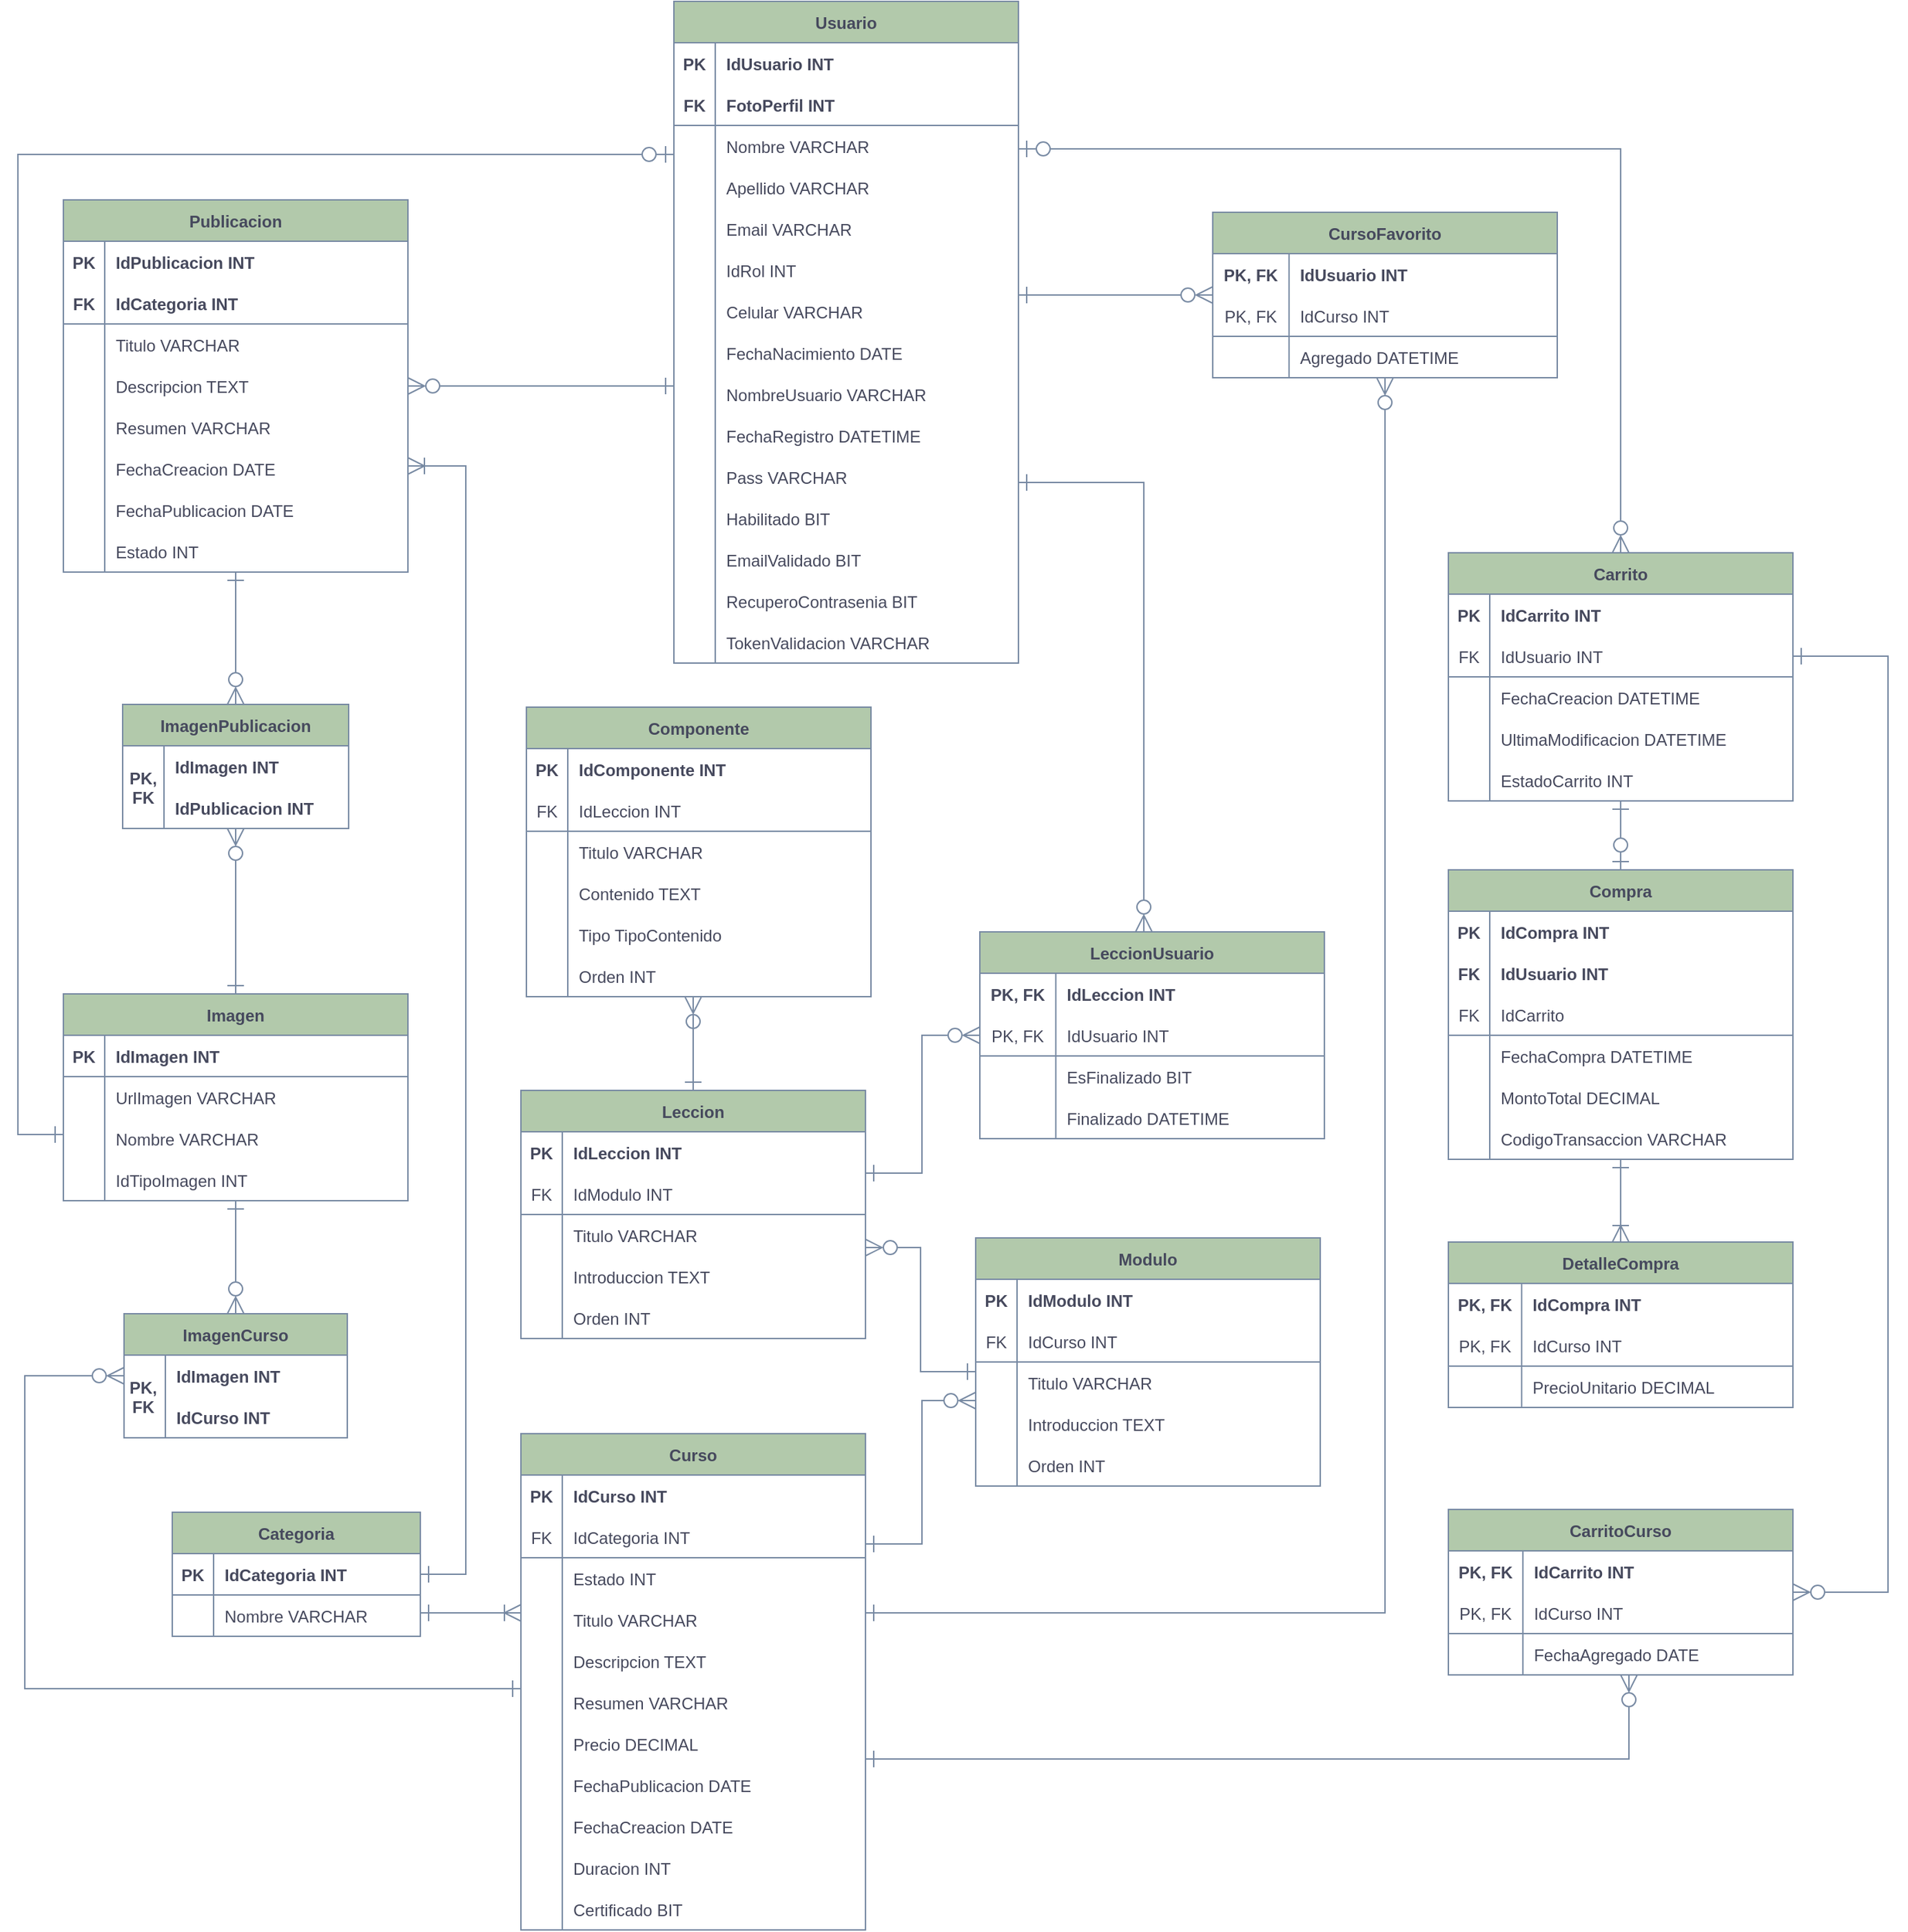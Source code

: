 <mxfile version="27.1.4">
  <diagram id="R2lEEEUBdFMjLlhIrx00" name="Page-1">
    <mxGraphModel dx="125" dy="931" grid="0" gridSize="10" guides="1" tooltips="1" connect="1" arrows="1" fold="1" page="0" pageScale="1" pageWidth="850" pageHeight="1100" math="0" shadow="0" extFonts="Permanent Marker^https://fonts.googleapis.com/css?family=Permanent+Marker">
      <root>
        <mxCell id="0" />
        <mxCell id="1" parent="0" />
        <mxCell id="N4DH0g-PYP7fOPOSVasB-1" style="edgeStyle=orthogonalEdgeStyle;rounded=0;orthogonalLoop=1;jettySize=auto;html=1;endArrow=ERzeroToOne;endFill=0;startArrow=ERone;startFill=0;endSize=10;startSize=10;labelBackgroundColor=none;strokeColor=#788AA3;fontColor=default;" parent="1" source="UnGf6mZh2mjc34am_PPt-3" target="UnGf6mZh2mjc34am_PPt-80" edge="1">
          <mxGeometry relative="1" as="geometry">
            <Array as="points">
              <mxPoint x="1192" y="540" />
              <mxPoint x="1192" y="-171" />
            </Array>
          </mxGeometry>
        </mxCell>
        <mxCell id="N4DH0g-PYP7fOPOSVasB-28" style="edgeStyle=orthogonalEdgeStyle;rounded=0;orthogonalLoop=1;jettySize=auto;html=1;endSize=10;startSize=10;endArrow=ERone;endFill=0;startArrow=ERzeroToMany;startFill=0;labelBackgroundColor=none;strokeColor=#788AA3;fontColor=default;" parent="1" source="N4DH0g-PYP7fOPOSVasB-33" target="UnGf6mZh2mjc34am_PPt-41" edge="1">
          <mxGeometry relative="1" as="geometry">
            <Array as="points">
              <mxPoint x="1197" y="715" />
              <mxPoint x="1197" y="942" />
            </Array>
          </mxGeometry>
        </mxCell>
        <mxCell id="N4DH0g-PYP7fOPOSVasB-49" style="edgeStyle=orthogonalEdgeStyle;rounded=0;orthogonalLoop=1;jettySize=auto;html=1;startArrow=ERone;startFill=0;endArrow=ERzeroToMany;endFill=0;endSize=10;startSize=10;labelBackgroundColor=none;strokeColor=#788AA3;fontColor=default;" parent="1" source="UnGf6mZh2mjc34am_PPt-3" target="N4DH0g-PYP7fOPOSVasB-33" edge="1">
          <mxGeometry relative="1" as="geometry" />
        </mxCell>
        <mxCell id="UnGf6mZh2mjc34am_PPt-3" value="Imagen" style="shape=table;startSize=30;container=1;collapsible=1;childLayout=tableLayout;fixedRows=1;rowLines=0;fontStyle=1;align=center;resizeLast=1;fillColor=#B2C9AB;fontColor=#46495D;strokeColor=#788AA3;labelBackgroundColor=none;" parent="1" vertex="1">
          <mxGeometry x="1225" y="438" width="250" height="150" as="geometry" />
        </mxCell>
        <mxCell id="UnGf6mZh2mjc34am_PPt-4" value="" style="shape=partialRectangle;collapsible=0;dropTarget=0;pointerEvents=0;fillColor=none;points=[[0,0.5],[1,0.5]];portConstraint=eastwest;top=0;left=0;right=0;bottom=1;labelBackgroundColor=none;strokeColor=#788AA3;fontColor=#46495D;" parent="UnGf6mZh2mjc34am_PPt-3" vertex="1">
          <mxGeometry y="30" width="250" height="30" as="geometry" />
        </mxCell>
        <mxCell id="UnGf6mZh2mjc34am_PPt-5" value="PK" style="shape=partialRectangle;overflow=hidden;connectable=0;fillColor=none;top=0;left=0;bottom=0;right=0;fontStyle=1;labelBackgroundColor=none;strokeColor=#788AA3;fontColor=#46495D;" parent="UnGf6mZh2mjc34am_PPt-4" vertex="1">
          <mxGeometry width="30" height="30" as="geometry">
            <mxRectangle width="30" height="30" as="alternateBounds" />
          </mxGeometry>
        </mxCell>
        <mxCell id="UnGf6mZh2mjc34am_PPt-6" value="IdImagen INT " style="shape=partialRectangle;overflow=hidden;connectable=0;fillColor=none;top=0;left=0;bottom=0;right=0;align=left;spacingLeft=6;fontStyle=1;labelBackgroundColor=none;strokeColor=#788AA3;fontColor=#46495D;" parent="UnGf6mZh2mjc34am_PPt-4" vertex="1">
          <mxGeometry x="30" width="220" height="30" as="geometry">
            <mxRectangle width="220" height="30" as="alternateBounds" />
          </mxGeometry>
        </mxCell>
        <mxCell id="UnGf6mZh2mjc34am_PPt-10" value="" style="shape=partialRectangle;collapsible=0;dropTarget=0;pointerEvents=0;fillColor=none;points=[[0,0.5],[1,0.5]];portConstraint=eastwest;top=0;left=0;right=0;bottom=0;labelBackgroundColor=none;strokeColor=#788AA3;fontColor=#46495D;" parent="UnGf6mZh2mjc34am_PPt-3" vertex="1">
          <mxGeometry y="60" width="250" height="30" as="geometry" />
        </mxCell>
        <mxCell id="UnGf6mZh2mjc34am_PPt-11" value="" style="shape=partialRectangle;overflow=hidden;connectable=0;fillColor=none;top=0;left=0;bottom=0;right=0;labelBackgroundColor=none;strokeColor=#788AA3;fontColor=#46495D;" parent="UnGf6mZh2mjc34am_PPt-10" vertex="1">
          <mxGeometry width="30" height="30" as="geometry">
            <mxRectangle width="30" height="30" as="alternateBounds" />
          </mxGeometry>
        </mxCell>
        <mxCell id="UnGf6mZh2mjc34am_PPt-12" value="UrlImagen VARCHAR" style="shape=partialRectangle;overflow=hidden;connectable=0;fillColor=none;top=0;left=0;bottom=0;right=0;align=left;spacingLeft=6;labelBackgroundColor=none;strokeColor=#788AA3;fontColor=#46495D;" parent="UnGf6mZh2mjc34am_PPt-10" vertex="1">
          <mxGeometry x="30" width="220" height="30" as="geometry">
            <mxRectangle width="220" height="30" as="alternateBounds" />
          </mxGeometry>
        </mxCell>
        <mxCell id="UnGf6mZh2mjc34am_PPt-186" style="shape=partialRectangle;collapsible=0;dropTarget=0;pointerEvents=0;fillColor=none;points=[[0,0.5],[1,0.5]];portConstraint=eastwest;top=0;left=0;right=0;bottom=0;labelBackgroundColor=none;strokeColor=#788AA3;fontColor=#46495D;" parent="UnGf6mZh2mjc34am_PPt-3" vertex="1">
          <mxGeometry y="90" width="250" height="30" as="geometry" />
        </mxCell>
        <mxCell id="UnGf6mZh2mjc34am_PPt-187" style="shape=partialRectangle;overflow=hidden;connectable=0;fillColor=none;top=0;left=0;bottom=0;right=0;labelBackgroundColor=none;strokeColor=#788AA3;fontColor=#46495D;" parent="UnGf6mZh2mjc34am_PPt-186" vertex="1">
          <mxGeometry width="30" height="30" as="geometry">
            <mxRectangle width="30" height="30" as="alternateBounds" />
          </mxGeometry>
        </mxCell>
        <mxCell id="UnGf6mZh2mjc34am_PPt-188" value="Nombre VARCHAR" style="shape=partialRectangle;overflow=hidden;connectable=0;fillColor=none;top=0;left=0;bottom=0;right=0;align=left;spacingLeft=6;labelBackgroundColor=none;strokeColor=#788AA3;fontColor=#46495D;" parent="UnGf6mZh2mjc34am_PPt-186" vertex="1">
          <mxGeometry x="30" width="220" height="30" as="geometry">
            <mxRectangle width="220" height="30" as="alternateBounds" />
          </mxGeometry>
        </mxCell>
        <mxCell id="UnGf6mZh2mjc34am_PPt-13" value="" style="shape=partialRectangle;collapsible=0;dropTarget=0;pointerEvents=0;fillColor=none;points=[[0,0.5],[1,0.5]];portConstraint=eastwest;top=0;left=0;right=0;bottom=0;labelBackgroundColor=none;strokeColor=#788AA3;fontColor=#46495D;" parent="UnGf6mZh2mjc34am_PPt-3" vertex="1">
          <mxGeometry y="120" width="250" height="30" as="geometry" />
        </mxCell>
        <mxCell id="UnGf6mZh2mjc34am_PPt-14" value="" style="shape=partialRectangle;overflow=hidden;connectable=0;fillColor=none;top=0;left=0;bottom=0;right=0;labelBackgroundColor=none;strokeColor=#788AA3;fontColor=#46495D;" parent="UnGf6mZh2mjc34am_PPt-13" vertex="1">
          <mxGeometry width="30" height="30" as="geometry">
            <mxRectangle width="30" height="30" as="alternateBounds" />
          </mxGeometry>
        </mxCell>
        <mxCell id="UnGf6mZh2mjc34am_PPt-15" value="IdTipoImagen INT" style="shape=partialRectangle;overflow=hidden;connectable=0;fillColor=none;top=0;left=0;bottom=0;right=0;align=left;spacingLeft=6;labelBackgroundColor=none;strokeColor=#788AA3;fontColor=#46495D;" parent="UnGf6mZh2mjc34am_PPt-13" vertex="1">
          <mxGeometry x="30" width="220" height="30" as="geometry">
            <mxRectangle width="220" height="30" as="alternateBounds" />
          </mxGeometry>
        </mxCell>
        <mxCell id="UnGf6mZh2mjc34am_PPt-16" value="Publicacion" style="shape=table;startSize=30;container=1;collapsible=1;childLayout=tableLayout;fixedRows=1;rowLines=0;fontStyle=1;align=center;resizeLast=1;fillColor=#B2C9AB;fontColor=#46495D;strokeColor=#788AA3;labelBackgroundColor=none;" parent="1" vertex="1">
          <mxGeometry x="1225" y="-138" width="250" height="270" as="geometry" />
        </mxCell>
        <mxCell id="UnGf6mZh2mjc34am_PPt-17" value="" style="shape=partialRectangle;collapsible=0;dropTarget=0;pointerEvents=0;fillColor=none;points=[[0,0.5],[1,0.5]];portConstraint=eastwest;top=0;left=0;right=0;bottom=0;labelBackgroundColor=none;strokeColor=#788AA3;fontColor=#46495D;" parent="UnGf6mZh2mjc34am_PPt-16" vertex="1">
          <mxGeometry y="30" width="250" height="30" as="geometry" />
        </mxCell>
        <mxCell id="UnGf6mZh2mjc34am_PPt-18" value="PK" style="shape=partialRectangle;overflow=hidden;connectable=0;fillColor=none;top=0;left=0;bottom=0;right=0;fontStyle=1;labelBackgroundColor=none;strokeColor=#788AA3;fontColor=#46495D;" parent="UnGf6mZh2mjc34am_PPt-17" vertex="1">
          <mxGeometry width="30" height="30" as="geometry">
            <mxRectangle width="30" height="30" as="alternateBounds" />
          </mxGeometry>
        </mxCell>
        <mxCell id="UnGf6mZh2mjc34am_PPt-19" value="IdPublicacion INT" style="shape=partialRectangle;overflow=hidden;connectable=0;fillColor=none;top=0;left=0;bottom=0;right=0;align=left;spacingLeft=6;fontStyle=1;labelBackgroundColor=none;strokeColor=#788AA3;fontColor=#46495D;" parent="UnGf6mZh2mjc34am_PPt-17" vertex="1">
          <mxGeometry x="30" width="220" height="30" as="geometry">
            <mxRectangle width="220" height="30" as="alternateBounds" />
          </mxGeometry>
        </mxCell>
        <mxCell id="UnGf6mZh2mjc34am_PPt-189" style="shape=partialRectangle;collapsible=0;dropTarget=0;pointerEvents=0;fillColor=none;points=[[0,0.5],[1,0.5]];portConstraint=eastwest;top=0;left=0;right=0;bottom=1;labelBackgroundColor=none;strokeColor=#788AA3;fontColor=#46495D;" parent="UnGf6mZh2mjc34am_PPt-16" vertex="1">
          <mxGeometry y="60" width="250" height="30" as="geometry" />
        </mxCell>
        <mxCell id="UnGf6mZh2mjc34am_PPt-190" value="FK" style="shape=partialRectangle;overflow=hidden;connectable=0;fillColor=none;top=0;left=0;bottom=0;right=0;fontStyle=1;labelBackgroundColor=none;strokeColor=#788AA3;fontColor=#46495D;" parent="UnGf6mZh2mjc34am_PPt-189" vertex="1">
          <mxGeometry width="30" height="30" as="geometry">
            <mxRectangle width="30" height="30" as="alternateBounds" />
          </mxGeometry>
        </mxCell>
        <mxCell id="UnGf6mZh2mjc34am_PPt-191" value="IdCategoria INT" style="shape=partialRectangle;overflow=hidden;connectable=0;fillColor=none;top=0;left=0;bottom=0;right=0;align=left;spacingLeft=6;fontStyle=1;labelBackgroundColor=none;strokeColor=#788AA3;fontColor=#46495D;" parent="UnGf6mZh2mjc34am_PPt-189" vertex="1">
          <mxGeometry x="30" width="220" height="30" as="geometry">
            <mxRectangle width="220" height="30" as="alternateBounds" />
          </mxGeometry>
        </mxCell>
        <mxCell id="UnGf6mZh2mjc34am_PPt-20" value="" style="shape=partialRectangle;collapsible=0;dropTarget=0;pointerEvents=0;fillColor=none;points=[[0,0.5],[1,0.5]];portConstraint=eastwest;top=0;left=0;right=0;bottom=0;labelBackgroundColor=none;strokeColor=#788AA3;fontColor=#46495D;" parent="UnGf6mZh2mjc34am_PPt-16" vertex="1">
          <mxGeometry y="90" width="250" height="30" as="geometry" />
        </mxCell>
        <mxCell id="UnGf6mZh2mjc34am_PPt-21" value="" style="shape=partialRectangle;overflow=hidden;connectable=0;fillColor=none;top=0;left=0;bottom=0;right=0;labelBackgroundColor=none;strokeColor=#788AA3;fontColor=#46495D;" parent="UnGf6mZh2mjc34am_PPt-20" vertex="1">
          <mxGeometry width="30" height="30" as="geometry">
            <mxRectangle width="30" height="30" as="alternateBounds" />
          </mxGeometry>
        </mxCell>
        <mxCell id="UnGf6mZh2mjc34am_PPt-22" value="Titulo VARCHAR" style="shape=partialRectangle;overflow=hidden;connectable=0;fillColor=none;top=0;left=0;bottom=0;right=0;align=left;spacingLeft=6;labelBackgroundColor=none;strokeColor=#788AA3;fontColor=#46495D;" parent="UnGf6mZh2mjc34am_PPt-20" vertex="1">
          <mxGeometry x="30" width="220" height="30" as="geometry">
            <mxRectangle width="220" height="30" as="alternateBounds" />
          </mxGeometry>
        </mxCell>
        <mxCell id="UnGf6mZh2mjc34am_PPt-23" value="" style="shape=partialRectangle;collapsible=0;dropTarget=0;pointerEvents=0;fillColor=none;points=[[0,0.5],[1,0.5]];portConstraint=eastwest;top=0;left=0;right=0;bottom=0;labelBackgroundColor=none;strokeColor=#788AA3;fontColor=#46495D;" parent="UnGf6mZh2mjc34am_PPt-16" vertex="1">
          <mxGeometry y="120" width="250" height="30" as="geometry" />
        </mxCell>
        <mxCell id="UnGf6mZh2mjc34am_PPt-24" value="" style="shape=partialRectangle;overflow=hidden;connectable=0;fillColor=none;top=0;left=0;bottom=0;right=0;labelBackgroundColor=none;strokeColor=#788AA3;fontColor=#46495D;" parent="UnGf6mZh2mjc34am_PPt-23" vertex="1">
          <mxGeometry width="30" height="30" as="geometry">
            <mxRectangle width="30" height="30" as="alternateBounds" />
          </mxGeometry>
        </mxCell>
        <mxCell id="UnGf6mZh2mjc34am_PPt-25" value="Descripcion TEXT" style="shape=partialRectangle;overflow=hidden;connectable=0;fillColor=none;top=0;left=0;bottom=0;right=0;align=left;spacingLeft=6;labelBackgroundColor=none;strokeColor=#788AA3;fontColor=#46495D;" parent="UnGf6mZh2mjc34am_PPt-23" vertex="1">
          <mxGeometry x="30" width="220" height="30" as="geometry">
            <mxRectangle width="220" height="30" as="alternateBounds" />
          </mxGeometry>
        </mxCell>
        <mxCell id="UnGf6mZh2mjc34am_PPt-26" value="" style="shape=partialRectangle;collapsible=0;dropTarget=0;pointerEvents=0;fillColor=none;points=[[0,0.5],[1,0.5]];portConstraint=eastwest;top=0;left=0;right=0;bottom=0;labelBackgroundColor=none;strokeColor=#788AA3;fontColor=#46495D;" parent="UnGf6mZh2mjc34am_PPt-16" vertex="1">
          <mxGeometry y="150" width="250" height="30" as="geometry" />
        </mxCell>
        <mxCell id="UnGf6mZh2mjc34am_PPt-27" value="" style="shape=partialRectangle;overflow=hidden;connectable=0;fillColor=none;top=0;left=0;bottom=0;right=0;labelBackgroundColor=none;strokeColor=#788AA3;fontColor=#46495D;" parent="UnGf6mZh2mjc34am_PPt-26" vertex="1">
          <mxGeometry width="30" height="30" as="geometry">
            <mxRectangle width="30" height="30" as="alternateBounds" />
          </mxGeometry>
        </mxCell>
        <mxCell id="UnGf6mZh2mjc34am_PPt-28" value="Resumen VARCHAR" style="shape=partialRectangle;overflow=hidden;connectable=0;fillColor=none;top=0;left=0;bottom=0;right=0;align=left;spacingLeft=6;labelBackgroundColor=none;strokeColor=#788AA3;fontColor=#46495D;" parent="UnGf6mZh2mjc34am_PPt-26" vertex="1">
          <mxGeometry x="30" width="220" height="30" as="geometry">
            <mxRectangle width="220" height="30" as="alternateBounds" />
          </mxGeometry>
        </mxCell>
        <mxCell id="UnGf6mZh2mjc34am_PPt-29" value="" style="shape=partialRectangle;collapsible=0;dropTarget=0;pointerEvents=0;fillColor=none;points=[[0,0.5],[1,0.5]];portConstraint=eastwest;top=0;left=0;right=0;bottom=0;labelBackgroundColor=none;strokeColor=#788AA3;fontColor=#46495D;" parent="UnGf6mZh2mjc34am_PPt-16" vertex="1">
          <mxGeometry y="180" width="250" height="30" as="geometry" />
        </mxCell>
        <mxCell id="UnGf6mZh2mjc34am_PPt-30" value="" style="shape=partialRectangle;overflow=hidden;connectable=0;fillColor=none;top=0;left=0;bottom=0;right=0;labelBackgroundColor=none;strokeColor=#788AA3;fontColor=#46495D;" parent="UnGf6mZh2mjc34am_PPt-29" vertex="1">
          <mxGeometry width="30" height="30" as="geometry">
            <mxRectangle width="30" height="30" as="alternateBounds" />
          </mxGeometry>
        </mxCell>
        <mxCell id="UnGf6mZh2mjc34am_PPt-31" value="FechaCreacion DATE" style="shape=partialRectangle;overflow=hidden;connectable=0;fillColor=none;top=0;left=0;bottom=0;right=0;align=left;spacingLeft=6;labelBackgroundColor=none;strokeColor=#788AA3;fontColor=#46495D;" parent="UnGf6mZh2mjc34am_PPt-29" vertex="1">
          <mxGeometry x="30" width="220" height="30" as="geometry">
            <mxRectangle width="220" height="30" as="alternateBounds" />
          </mxGeometry>
        </mxCell>
        <mxCell id="UnGf6mZh2mjc34am_PPt-32" value="" style="shape=partialRectangle;collapsible=0;dropTarget=0;pointerEvents=0;fillColor=none;points=[[0,0.5],[1,0.5]];portConstraint=eastwest;top=0;left=0;right=0;bottom=0;labelBackgroundColor=none;strokeColor=#788AA3;fontColor=#46495D;" parent="UnGf6mZh2mjc34am_PPt-16" vertex="1">
          <mxGeometry y="210" width="250" height="30" as="geometry" />
        </mxCell>
        <mxCell id="UnGf6mZh2mjc34am_PPt-33" value="" style="shape=partialRectangle;overflow=hidden;connectable=0;fillColor=none;top=0;left=0;bottom=0;right=0;labelBackgroundColor=none;strokeColor=#788AA3;fontColor=#46495D;" parent="UnGf6mZh2mjc34am_PPt-32" vertex="1">
          <mxGeometry width="30" height="30" as="geometry">
            <mxRectangle width="30" height="30" as="alternateBounds" />
          </mxGeometry>
        </mxCell>
        <mxCell id="UnGf6mZh2mjc34am_PPt-34" value="FechaPublicacion DATE" style="shape=partialRectangle;overflow=hidden;connectable=0;fillColor=none;top=0;left=0;bottom=0;right=0;align=left;spacingLeft=6;labelBackgroundColor=none;strokeColor=#788AA3;fontColor=#46495D;" parent="UnGf6mZh2mjc34am_PPt-32" vertex="1">
          <mxGeometry x="30" width="220" height="30" as="geometry">
            <mxRectangle width="220" height="30" as="alternateBounds" />
          </mxGeometry>
        </mxCell>
        <mxCell id="UnGf6mZh2mjc34am_PPt-35" value="" style="shape=partialRectangle;collapsible=0;dropTarget=0;pointerEvents=0;fillColor=none;points=[[0,0.5],[1,0.5]];portConstraint=eastwest;top=0;left=0;right=0;bottom=0;labelBackgroundColor=none;strokeColor=#788AA3;fontColor=#46495D;" parent="UnGf6mZh2mjc34am_PPt-16" vertex="1">
          <mxGeometry y="240" width="250" height="30" as="geometry" />
        </mxCell>
        <mxCell id="UnGf6mZh2mjc34am_PPt-36" value="" style="shape=partialRectangle;overflow=hidden;connectable=0;fillColor=none;top=0;left=0;bottom=0;right=0;labelBackgroundColor=none;strokeColor=#788AA3;fontColor=#46495D;" parent="UnGf6mZh2mjc34am_PPt-35" vertex="1">
          <mxGeometry width="30" height="30" as="geometry">
            <mxRectangle width="30" height="30" as="alternateBounds" />
          </mxGeometry>
        </mxCell>
        <mxCell id="UnGf6mZh2mjc34am_PPt-37" value="Estado INT" style="shape=partialRectangle;overflow=hidden;connectable=0;fillColor=none;top=0;left=0;bottom=0;right=0;align=left;spacingLeft=6;labelBackgroundColor=none;strokeColor=#788AA3;fontColor=#46495D;" parent="UnGf6mZh2mjc34am_PPt-35" vertex="1">
          <mxGeometry x="30" width="220" height="30" as="geometry">
            <mxRectangle width="220" height="30" as="alternateBounds" />
          </mxGeometry>
        </mxCell>
        <mxCell id="N4DH0g-PYP7fOPOSVasB-26" style="edgeStyle=orthogonalEdgeStyle;rounded=0;orthogonalLoop=1;jettySize=auto;html=1;endSize=10;startSize=10;endArrow=ERone;endFill=0;startArrow=ERzeroToMany;startFill=0;labelBackgroundColor=none;strokeColor=#788AA3;fontColor=default;" parent="1" source="N4DH0g-PYP7fOPOSVasB-11" target="UnGf6mZh2mjc34am_PPt-41" edge="1">
          <mxGeometry relative="1" as="geometry">
            <Array as="points">
              <mxPoint x="2361" y="993" />
            </Array>
          </mxGeometry>
        </mxCell>
        <mxCell id="UnGf6mZh2mjc34am_PPt-41" value="Curso" style="shape=table;startSize=30;container=1;collapsible=1;childLayout=tableLayout;fixedRows=1;rowLines=0;fontStyle=1;align=center;resizeLast=1;fillColor=#B2C9AB;fontColor=#46495D;strokeColor=#788AA3;labelBackgroundColor=none;" parent="1" vertex="1">
          <mxGeometry x="1557" y="757" width="250" height="360" as="geometry" />
        </mxCell>
        <mxCell id="UnGf6mZh2mjc34am_PPt-42" value="" style="shape=partialRectangle;collapsible=0;dropTarget=0;pointerEvents=0;fillColor=none;points=[[0,0.5],[1,0.5]];portConstraint=eastwest;top=0;left=0;right=0;bottom=0;strokeColor=#788AA3;labelBackgroundColor=none;fontColor=#46495D;" parent="UnGf6mZh2mjc34am_PPt-41" vertex="1">
          <mxGeometry y="30" width="250" height="30" as="geometry" />
        </mxCell>
        <mxCell id="UnGf6mZh2mjc34am_PPt-43" value="PK" style="shape=partialRectangle;overflow=hidden;connectable=0;fillColor=none;top=0;left=0;bottom=0;right=0;fontStyle=1;strokeColor=#788AA3;labelBackgroundColor=none;fontColor=#46495D;" parent="UnGf6mZh2mjc34am_PPt-42" vertex="1">
          <mxGeometry width="30" height="30" as="geometry">
            <mxRectangle width="30" height="30" as="alternateBounds" />
          </mxGeometry>
        </mxCell>
        <mxCell id="UnGf6mZh2mjc34am_PPt-44" value="IdCurso INT" style="shape=partialRectangle;overflow=hidden;connectable=0;fillColor=none;top=0;left=0;bottom=0;right=0;align=left;spacingLeft=6;fontStyle=1;strokeColor=#788AA3;labelBackgroundColor=none;fontColor=#46495D;" parent="UnGf6mZh2mjc34am_PPt-42" vertex="1">
          <mxGeometry x="30" width="220" height="30" as="geometry">
            <mxRectangle width="220" height="30" as="alternateBounds" />
          </mxGeometry>
        </mxCell>
        <mxCell id="UnGf6mZh2mjc34am_PPt-45" value="" style="shape=partialRectangle;collapsible=0;dropTarget=0;pointerEvents=0;fillColor=none;points=[[0,0.5],[1,0.5]];portConstraint=eastwest;top=0;left=0;right=0;bottom=1;labelBackgroundColor=none;strokeColor=#788AA3;fontColor=#46495D;" parent="UnGf6mZh2mjc34am_PPt-41" vertex="1">
          <mxGeometry y="60" width="250" height="30" as="geometry" />
        </mxCell>
        <mxCell id="UnGf6mZh2mjc34am_PPt-46" value="FK" style="shape=partialRectangle;overflow=hidden;connectable=0;fillColor=none;top=0;left=0;bottom=0;right=0;labelBackgroundColor=none;strokeColor=#788AA3;fontColor=#46495D;" parent="UnGf6mZh2mjc34am_PPt-45" vertex="1">
          <mxGeometry width="30" height="30" as="geometry">
            <mxRectangle width="30" height="30" as="alternateBounds" />
          </mxGeometry>
        </mxCell>
        <mxCell id="UnGf6mZh2mjc34am_PPt-47" value="IdCategoria INT" style="shape=partialRectangle;overflow=hidden;connectable=0;fillColor=none;top=0;left=0;bottom=0;right=0;align=left;spacingLeft=6;labelBackgroundColor=none;strokeColor=#788AA3;fontColor=#46495D;" parent="UnGf6mZh2mjc34am_PPt-45" vertex="1">
          <mxGeometry x="30" width="220" height="30" as="geometry">
            <mxRectangle width="220" height="30" as="alternateBounds" />
          </mxGeometry>
        </mxCell>
        <mxCell id="UnGf6mZh2mjc34am_PPt-173" style="shape=partialRectangle;collapsible=0;dropTarget=0;pointerEvents=0;fillColor=none;points=[[0,0.5],[1,0.5]];portConstraint=eastwest;top=0;left=0;right=0;bottom=0;labelBackgroundColor=none;strokeColor=#788AA3;fontColor=#46495D;" parent="UnGf6mZh2mjc34am_PPt-41" vertex="1">
          <mxGeometry y="90" width="250" height="30" as="geometry" />
        </mxCell>
        <mxCell id="UnGf6mZh2mjc34am_PPt-174" value="" style="shape=partialRectangle;overflow=hidden;connectable=0;fillColor=none;top=0;left=0;bottom=0;right=0;labelBackgroundColor=none;strokeColor=#788AA3;fontColor=#46495D;" parent="UnGf6mZh2mjc34am_PPt-173" vertex="1">
          <mxGeometry width="30" height="30" as="geometry">
            <mxRectangle width="30" height="30" as="alternateBounds" />
          </mxGeometry>
        </mxCell>
        <mxCell id="UnGf6mZh2mjc34am_PPt-175" value="Estado INT" style="shape=partialRectangle;overflow=hidden;connectable=0;fillColor=none;top=0;left=0;bottom=0;right=0;align=left;spacingLeft=6;labelBackgroundColor=none;strokeColor=#788AA3;fontColor=#46495D;" parent="UnGf6mZh2mjc34am_PPt-173" vertex="1">
          <mxGeometry x="30" width="220" height="30" as="geometry">
            <mxRectangle width="220" height="30" as="alternateBounds" />
          </mxGeometry>
        </mxCell>
        <mxCell id="UnGf6mZh2mjc34am_PPt-48" value="" style="shape=partialRectangle;collapsible=0;dropTarget=0;pointerEvents=0;fillColor=none;points=[[0,0.5],[1,0.5]];portConstraint=eastwest;top=0;left=0;right=0;bottom=0;labelBackgroundColor=none;strokeColor=#788AA3;fontColor=#46495D;" parent="UnGf6mZh2mjc34am_PPt-41" vertex="1">
          <mxGeometry y="120" width="250" height="30" as="geometry" />
        </mxCell>
        <mxCell id="UnGf6mZh2mjc34am_PPt-49" value="" style="shape=partialRectangle;overflow=hidden;connectable=0;fillColor=none;top=0;left=0;bottom=0;right=0;labelBackgroundColor=none;strokeColor=#788AA3;fontColor=#46495D;" parent="UnGf6mZh2mjc34am_PPt-48" vertex="1">
          <mxGeometry width="30" height="30" as="geometry">
            <mxRectangle width="30" height="30" as="alternateBounds" />
          </mxGeometry>
        </mxCell>
        <mxCell id="UnGf6mZh2mjc34am_PPt-50" value="Titulo VARCHAR    " style="shape=partialRectangle;overflow=hidden;connectable=0;fillColor=none;top=0;left=0;bottom=0;right=0;align=left;spacingLeft=6;labelBackgroundColor=none;strokeColor=#788AA3;fontColor=#46495D;" parent="UnGf6mZh2mjc34am_PPt-48" vertex="1">
          <mxGeometry x="30" width="220" height="30" as="geometry">
            <mxRectangle width="220" height="30" as="alternateBounds" />
          </mxGeometry>
        </mxCell>
        <mxCell id="UnGf6mZh2mjc34am_PPt-51" value="" style="shape=partialRectangle;collapsible=0;dropTarget=0;pointerEvents=0;fillColor=none;points=[[0,0.5],[1,0.5]];portConstraint=eastwest;top=0;left=0;right=0;bottom=0;labelBackgroundColor=none;strokeColor=#788AA3;fontColor=#46495D;" parent="UnGf6mZh2mjc34am_PPt-41" vertex="1">
          <mxGeometry y="150" width="250" height="30" as="geometry" />
        </mxCell>
        <mxCell id="UnGf6mZh2mjc34am_PPt-52" value="" style="shape=partialRectangle;overflow=hidden;connectable=0;fillColor=none;top=0;left=0;bottom=0;right=0;labelBackgroundColor=none;strokeColor=#788AA3;fontColor=#46495D;" parent="UnGf6mZh2mjc34am_PPt-51" vertex="1">
          <mxGeometry width="30" height="30" as="geometry">
            <mxRectangle width="30" height="30" as="alternateBounds" />
          </mxGeometry>
        </mxCell>
        <mxCell id="UnGf6mZh2mjc34am_PPt-53" value="Descripcion TEXT" style="shape=partialRectangle;overflow=hidden;connectable=0;fillColor=none;top=0;left=0;bottom=0;right=0;align=left;spacingLeft=6;labelBackgroundColor=none;strokeColor=#788AA3;fontColor=#46495D;" parent="UnGf6mZh2mjc34am_PPt-51" vertex="1">
          <mxGeometry x="30" width="220" height="30" as="geometry">
            <mxRectangle width="220" height="30" as="alternateBounds" />
          </mxGeometry>
        </mxCell>
        <mxCell id="UnGf6mZh2mjc34am_PPt-54" value="" style="shape=partialRectangle;collapsible=0;dropTarget=0;pointerEvents=0;fillColor=none;points=[[0,0.5],[1,0.5]];portConstraint=eastwest;top=0;left=0;right=0;bottom=0;labelBackgroundColor=none;strokeColor=#788AA3;fontColor=#46495D;" parent="UnGf6mZh2mjc34am_PPt-41" vertex="1">
          <mxGeometry y="180" width="250" height="30" as="geometry" />
        </mxCell>
        <mxCell id="UnGf6mZh2mjc34am_PPt-55" value="" style="shape=partialRectangle;overflow=hidden;connectable=0;fillColor=none;top=0;left=0;bottom=0;right=0;labelBackgroundColor=none;strokeColor=#788AA3;fontColor=#46495D;" parent="UnGf6mZh2mjc34am_PPt-54" vertex="1">
          <mxGeometry width="30" height="30" as="geometry">
            <mxRectangle width="30" height="30" as="alternateBounds" />
          </mxGeometry>
        </mxCell>
        <mxCell id="UnGf6mZh2mjc34am_PPt-56" value="Resumen VARCHAR" style="shape=partialRectangle;overflow=hidden;connectable=0;fillColor=none;top=0;left=0;bottom=0;right=0;align=left;spacingLeft=6;labelBackgroundColor=none;strokeColor=#788AA3;fontColor=#46495D;" parent="UnGf6mZh2mjc34am_PPt-54" vertex="1">
          <mxGeometry x="30" width="220" height="30" as="geometry">
            <mxRectangle width="220" height="30" as="alternateBounds" />
          </mxGeometry>
        </mxCell>
        <mxCell id="UnGf6mZh2mjc34am_PPt-57" value="" style="shape=partialRectangle;collapsible=0;dropTarget=0;pointerEvents=0;fillColor=none;points=[[0,0.5],[1,0.5]];portConstraint=eastwest;top=0;left=0;right=0;bottom=0;labelBackgroundColor=none;strokeColor=#788AA3;fontColor=#46495D;" parent="UnGf6mZh2mjc34am_PPt-41" vertex="1">
          <mxGeometry y="210" width="250" height="30" as="geometry" />
        </mxCell>
        <mxCell id="UnGf6mZh2mjc34am_PPt-58" value="" style="shape=partialRectangle;overflow=hidden;connectable=0;fillColor=none;top=0;left=0;bottom=0;right=0;labelBackgroundColor=none;strokeColor=#788AA3;fontColor=#46495D;" parent="UnGf6mZh2mjc34am_PPt-57" vertex="1">
          <mxGeometry width="30" height="30" as="geometry">
            <mxRectangle width="30" height="30" as="alternateBounds" />
          </mxGeometry>
        </mxCell>
        <mxCell id="UnGf6mZh2mjc34am_PPt-59" value="Precio DECIMAL" style="shape=partialRectangle;overflow=hidden;connectable=0;fillColor=none;top=0;left=0;bottom=0;right=0;align=left;spacingLeft=6;labelBackgroundColor=none;strokeColor=#788AA3;fontColor=#46495D;" parent="UnGf6mZh2mjc34am_PPt-57" vertex="1">
          <mxGeometry x="30" width="220" height="30" as="geometry">
            <mxRectangle width="220" height="30" as="alternateBounds" />
          </mxGeometry>
        </mxCell>
        <mxCell id="UnGf6mZh2mjc34am_PPt-60" value="" style="shape=partialRectangle;collapsible=0;dropTarget=0;pointerEvents=0;fillColor=none;points=[[0,0.5],[1,0.5]];portConstraint=eastwest;top=0;left=0;right=0;bottom=0;labelBackgroundColor=none;strokeColor=#788AA3;fontColor=#46495D;" parent="UnGf6mZh2mjc34am_PPt-41" vertex="1">
          <mxGeometry y="240" width="250" height="30" as="geometry" />
        </mxCell>
        <mxCell id="UnGf6mZh2mjc34am_PPt-61" value="" style="shape=partialRectangle;overflow=hidden;connectable=0;fillColor=none;top=0;left=0;bottom=0;right=0;labelBackgroundColor=none;strokeColor=#788AA3;fontColor=#46495D;" parent="UnGf6mZh2mjc34am_PPt-60" vertex="1">
          <mxGeometry width="30" height="30" as="geometry">
            <mxRectangle width="30" height="30" as="alternateBounds" />
          </mxGeometry>
        </mxCell>
        <mxCell id="UnGf6mZh2mjc34am_PPt-62" value="FechaPublicacion DATE" style="shape=partialRectangle;overflow=hidden;connectable=0;fillColor=none;top=0;left=0;bottom=0;right=0;align=left;spacingLeft=6;labelBackgroundColor=none;strokeColor=#788AA3;fontColor=#46495D;" parent="UnGf6mZh2mjc34am_PPt-60" vertex="1">
          <mxGeometry x="30" width="220" height="30" as="geometry">
            <mxRectangle width="220" height="30" as="alternateBounds" />
          </mxGeometry>
        </mxCell>
        <mxCell id="UnGf6mZh2mjc34am_PPt-63" value="" style="shape=partialRectangle;collapsible=0;dropTarget=0;pointerEvents=0;fillColor=none;points=[[0,0.5],[1,0.5]];portConstraint=eastwest;top=0;left=0;right=0;bottom=0;labelBackgroundColor=none;strokeColor=#788AA3;fontColor=#46495D;" parent="UnGf6mZh2mjc34am_PPt-41" vertex="1">
          <mxGeometry y="270" width="250" height="30" as="geometry" />
        </mxCell>
        <mxCell id="UnGf6mZh2mjc34am_PPt-64" value="" style="shape=partialRectangle;overflow=hidden;connectable=0;fillColor=none;top=0;left=0;bottom=0;right=0;labelBackgroundColor=none;strokeColor=#788AA3;fontColor=#46495D;" parent="UnGf6mZh2mjc34am_PPt-63" vertex="1">
          <mxGeometry width="30" height="30" as="geometry">
            <mxRectangle width="30" height="30" as="alternateBounds" />
          </mxGeometry>
        </mxCell>
        <mxCell id="UnGf6mZh2mjc34am_PPt-65" value="FechaCreacion DATE" style="shape=partialRectangle;overflow=hidden;connectable=0;fillColor=none;top=0;left=0;bottom=0;right=0;align=left;spacingLeft=6;labelBackgroundColor=none;strokeColor=#788AA3;fontColor=#46495D;" parent="UnGf6mZh2mjc34am_PPt-63" vertex="1">
          <mxGeometry x="30" width="220" height="30" as="geometry">
            <mxRectangle width="220" height="30" as="alternateBounds" />
          </mxGeometry>
        </mxCell>
        <mxCell id="UnGf6mZh2mjc34am_PPt-177" style="shape=partialRectangle;collapsible=0;dropTarget=0;pointerEvents=0;fillColor=none;points=[[0,0.5],[1,0.5]];portConstraint=eastwest;top=0;left=0;right=0;bottom=0;labelBackgroundColor=none;strokeColor=#788AA3;fontColor=#46495D;" parent="UnGf6mZh2mjc34am_PPt-41" vertex="1">
          <mxGeometry y="300" width="250" height="30" as="geometry" />
        </mxCell>
        <mxCell id="UnGf6mZh2mjc34am_PPt-178" style="shape=partialRectangle;overflow=hidden;connectable=0;fillColor=none;top=0;left=0;bottom=0;right=0;labelBackgroundColor=none;strokeColor=#788AA3;fontColor=#46495D;" parent="UnGf6mZh2mjc34am_PPt-177" vertex="1">
          <mxGeometry width="30" height="30" as="geometry">
            <mxRectangle width="30" height="30" as="alternateBounds" />
          </mxGeometry>
        </mxCell>
        <mxCell id="UnGf6mZh2mjc34am_PPt-179" value="Duracion INT" style="shape=partialRectangle;overflow=hidden;connectable=0;fillColor=none;top=0;left=0;bottom=0;right=0;align=left;spacingLeft=6;labelBackgroundColor=none;strokeColor=#788AA3;fontColor=#46495D;" parent="UnGf6mZh2mjc34am_PPt-177" vertex="1">
          <mxGeometry x="30" width="220" height="30" as="geometry">
            <mxRectangle width="220" height="30" as="alternateBounds" />
          </mxGeometry>
        </mxCell>
        <mxCell id="UnGf6mZh2mjc34am_PPt-69" value="" style="shape=partialRectangle;collapsible=0;dropTarget=0;pointerEvents=0;fillColor=none;points=[[0,0.5],[1,0.5]];portConstraint=eastwest;top=0;left=0;right=0;bottom=0;labelBackgroundColor=none;strokeColor=#788AA3;fontColor=#46495D;" parent="UnGf6mZh2mjc34am_PPt-41" vertex="1">
          <mxGeometry y="330" width="250" height="30" as="geometry" />
        </mxCell>
        <mxCell id="UnGf6mZh2mjc34am_PPt-70" value="" style="shape=partialRectangle;overflow=hidden;connectable=0;fillColor=none;top=0;left=0;bottom=0;right=0;labelBackgroundColor=none;strokeColor=#788AA3;fontColor=#46495D;" parent="UnGf6mZh2mjc34am_PPt-69" vertex="1">
          <mxGeometry width="30" height="30" as="geometry">
            <mxRectangle width="30" height="30" as="alternateBounds" />
          </mxGeometry>
        </mxCell>
        <mxCell id="UnGf6mZh2mjc34am_PPt-71" value="Certificado BIT" style="shape=partialRectangle;overflow=hidden;connectable=0;fillColor=none;top=0;left=0;bottom=0;right=0;align=left;spacingLeft=6;labelBackgroundColor=none;strokeColor=#788AA3;fontColor=#46495D;" parent="UnGf6mZh2mjc34am_PPt-69" vertex="1">
          <mxGeometry x="30" width="220" height="30" as="geometry">
            <mxRectangle width="220" height="30" as="alternateBounds" />
          </mxGeometry>
        </mxCell>
        <mxCell id="N4DH0g-PYP7fOPOSVasB-2" style="edgeStyle=orthogonalEdgeStyle;rounded=0;orthogonalLoop=1;jettySize=auto;html=1;endSize=10;startSize=10;endArrow=ERone;endFill=0;startArrow=ERzeroToMany;startFill=0;labelBackgroundColor=none;strokeColor=#788AA3;fontColor=default;" parent="1" source="UnGf6mZh2mjc34am_PPt-16" target="UnGf6mZh2mjc34am_PPt-80" edge="1">
          <mxGeometry relative="1" as="geometry">
            <Array as="points">
              <mxPoint x="1416" y="-55" />
              <mxPoint x="1416" y="-55" />
            </Array>
          </mxGeometry>
        </mxCell>
        <mxCell id="UnGf6mZh2mjc34am_PPt-80" value="Usuario" style="shape=table;startSize=30;container=1;collapsible=1;childLayout=tableLayout;fixedRows=1;rowLines=0;fontStyle=1;align=center;resizeLast=1;fillColor=#B2C9AB;fontColor=#46495D;strokeColor=#788AA3;labelBackgroundColor=none;" parent="1" vertex="1">
          <mxGeometry x="1668" y="-282" width="250" height="480" as="geometry" />
        </mxCell>
        <mxCell id="UnGf6mZh2mjc34am_PPt-81" value="" style="shape=partialRectangle;collapsible=0;dropTarget=0;pointerEvents=0;fillColor=none;points=[[0,0.5],[1,0.5]];portConstraint=eastwest;top=0;left=0;right=0;bottom=0;labelBackgroundColor=none;strokeColor=#788AA3;fontColor=#46495D;" parent="UnGf6mZh2mjc34am_PPt-80" vertex="1">
          <mxGeometry y="30" width="250" height="30" as="geometry" />
        </mxCell>
        <mxCell id="UnGf6mZh2mjc34am_PPt-82" value="PK" style="shape=partialRectangle;overflow=hidden;connectable=0;fillColor=none;top=0;left=0;bottom=0;right=0;fontStyle=1;labelBackgroundColor=none;strokeColor=#788AA3;fontColor=#46495D;" parent="UnGf6mZh2mjc34am_PPt-81" vertex="1">
          <mxGeometry width="30" height="30" as="geometry">
            <mxRectangle width="30" height="30" as="alternateBounds" />
          </mxGeometry>
        </mxCell>
        <mxCell id="UnGf6mZh2mjc34am_PPt-83" value="IdUsuario INT" style="shape=partialRectangle;overflow=hidden;connectable=0;fillColor=none;top=0;left=0;bottom=0;right=0;align=left;spacingLeft=6;fontStyle=1;labelBackgroundColor=none;strokeColor=#788AA3;fontColor=#46495D;" parent="UnGf6mZh2mjc34am_PPt-81" vertex="1">
          <mxGeometry x="30" width="220" height="30" as="geometry">
            <mxRectangle width="220" height="30" as="alternateBounds" />
          </mxGeometry>
        </mxCell>
        <mxCell id="UnGf6mZh2mjc34am_PPt-198" style="shape=partialRectangle;collapsible=0;dropTarget=0;pointerEvents=0;fillColor=none;points=[[0,0.5],[1,0.5]];portConstraint=eastwest;top=0;left=0;right=0;bottom=1;labelBackgroundColor=none;strokeColor=#788AA3;fontColor=#46495D;" parent="UnGf6mZh2mjc34am_PPt-80" vertex="1">
          <mxGeometry y="60" width="250" height="30" as="geometry" />
        </mxCell>
        <mxCell id="UnGf6mZh2mjc34am_PPt-199" value="FK" style="shape=partialRectangle;overflow=hidden;connectable=0;fillColor=none;top=0;left=0;bottom=0;right=0;fontStyle=1;labelBackgroundColor=none;strokeColor=#788AA3;fontColor=#46495D;" parent="UnGf6mZh2mjc34am_PPt-198" vertex="1">
          <mxGeometry width="30" height="30" as="geometry">
            <mxRectangle width="30" height="30" as="alternateBounds" />
          </mxGeometry>
        </mxCell>
        <mxCell id="UnGf6mZh2mjc34am_PPt-200" value="FotoPerfil INT" style="shape=partialRectangle;overflow=hidden;connectable=0;fillColor=none;top=0;left=0;bottom=0;right=0;align=left;spacingLeft=6;fontStyle=1;labelBackgroundColor=none;strokeColor=#788AA3;fontColor=#46495D;" parent="UnGf6mZh2mjc34am_PPt-198" vertex="1">
          <mxGeometry x="30" width="220" height="30" as="geometry">
            <mxRectangle width="220" height="30" as="alternateBounds" />
          </mxGeometry>
        </mxCell>
        <mxCell id="UnGf6mZh2mjc34am_PPt-84" value="" style="shape=partialRectangle;collapsible=0;dropTarget=0;pointerEvents=0;fillColor=none;points=[[0,0.5],[1,0.5]];portConstraint=eastwest;top=0;left=0;right=0;bottom=0;labelBackgroundColor=none;strokeColor=#788AA3;fontColor=#46495D;" parent="UnGf6mZh2mjc34am_PPt-80" vertex="1">
          <mxGeometry y="90" width="250" height="30" as="geometry" />
        </mxCell>
        <mxCell id="UnGf6mZh2mjc34am_PPt-85" value="" style="shape=partialRectangle;overflow=hidden;connectable=0;fillColor=none;top=0;left=0;bottom=0;right=0;labelBackgroundColor=none;strokeColor=#788AA3;fontColor=#46495D;" parent="UnGf6mZh2mjc34am_PPt-84" vertex="1">
          <mxGeometry width="30" height="30" as="geometry">
            <mxRectangle width="30" height="30" as="alternateBounds" />
          </mxGeometry>
        </mxCell>
        <mxCell id="UnGf6mZh2mjc34am_PPt-86" value="Nombre VARCHAR" style="shape=partialRectangle;overflow=hidden;connectable=0;fillColor=none;top=0;left=0;bottom=0;right=0;align=left;spacingLeft=6;labelBackgroundColor=none;strokeColor=#788AA3;fontColor=#46495D;" parent="UnGf6mZh2mjc34am_PPt-84" vertex="1">
          <mxGeometry x="30" width="220" height="30" as="geometry">
            <mxRectangle width="220" height="30" as="alternateBounds" />
          </mxGeometry>
        </mxCell>
        <mxCell id="UnGf6mZh2mjc34am_PPt-87" value="" style="shape=partialRectangle;collapsible=0;dropTarget=0;pointerEvents=0;fillColor=none;points=[[0,0.5],[1,0.5]];portConstraint=eastwest;top=0;left=0;right=0;bottom=0;labelBackgroundColor=none;strokeColor=#788AA3;fontColor=#46495D;" parent="UnGf6mZh2mjc34am_PPt-80" vertex="1">
          <mxGeometry y="120" width="250" height="30" as="geometry" />
        </mxCell>
        <mxCell id="UnGf6mZh2mjc34am_PPt-88" value="" style="shape=partialRectangle;overflow=hidden;connectable=0;fillColor=none;top=0;left=0;bottom=0;right=0;labelBackgroundColor=none;strokeColor=#788AA3;fontColor=#46495D;" parent="UnGf6mZh2mjc34am_PPt-87" vertex="1">
          <mxGeometry width="30" height="30" as="geometry">
            <mxRectangle width="30" height="30" as="alternateBounds" />
          </mxGeometry>
        </mxCell>
        <mxCell id="UnGf6mZh2mjc34am_PPt-89" value="Apellido VARCHAR    " style="shape=partialRectangle;overflow=hidden;connectable=0;fillColor=none;top=0;left=0;bottom=0;right=0;align=left;spacingLeft=6;labelBackgroundColor=none;strokeColor=#788AA3;fontColor=#46495D;" parent="UnGf6mZh2mjc34am_PPt-87" vertex="1">
          <mxGeometry x="30" width="220" height="30" as="geometry">
            <mxRectangle width="220" height="30" as="alternateBounds" />
          </mxGeometry>
        </mxCell>
        <mxCell id="UnGf6mZh2mjc34am_PPt-90" value="" style="shape=partialRectangle;collapsible=0;dropTarget=0;pointerEvents=0;fillColor=none;points=[[0,0.5],[1,0.5]];portConstraint=eastwest;top=0;left=0;right=0;bottom=0;labelBackgroundColor=none;strokeColor=#788AA3;fontColor=#46495D;" parent="UnGf6mZh2mjc34am_PPt-80" vertex="1">
          <mxGeometry y="150" width="250" height="30" as="geometry" />
        </mxCell>
        <mxCell id="UnGf6mZh2mjc34am_PPt-91" value="" style="shape=partialRectangle;overflow=hidden;connectable=0;fillColor=none;top=0;left=0;bottom=0;right=0;labelBackgroundColor=none;strokeColor=#788AA3;fontColor=#46495D;" parent="UnGf6mZh2mjc34am_PPt-90" vertex="1">
          <mxGeometry width="30" height="30" as="geometry">
            <mxRectangle width="30" height="30" as="alternateBounds" />
          </mxGeometry>
        </mxCell>
        <mxCell id="UnGf6mZh2mjc34am_PPt-92" value="Email VARCHAR" style="shape=partialRectangle;overflow=hidden;connectable=0;fillColor=none;top=0;left=0;bottom=0;right=0;align=left;spacingLeft=6;labelBackgroundColor=none;strokeColor=#788AA3;fontColor=#46495D;" parent="UnGf6mZh2mjc34am_PPt-90" vertex="1">
          <mxGeometry x="30" width="220" height="30" as="geometry">
            <mxRectangle width="220" height="30" as="alternateBounds" />
          </mxGeometry>
        </mxCell>
        <mxCell id="UnGf6mZh2mjc34am_PPt-93" value="" style="shape=partialRectangle;collapsible=0;dropTarget=0;pointerEvents=0;fillColor=none;points=[[0,0.5],[1,0.5]];portConstraint=eastwest;top=0;left=0;right=0;bottom=0;labelBackgroundColor=none;strokeColor=#788AA3;fontColor=#46495D;" parent="UnGf6mZh2mjc34am_PPt-80" vertex="1">
          <mxGeometry y="180" width="250" height="30" as="geometry" />
        </mxCell>
        <mxCell id="UnGf6mZh2mjc34am_PPt-94" value="" style="shape=partialRectangle;overflow=hidden;connectable=0;fillColor=none;top=0;left=0;bottom=0;right=0;labelBackgroundColor=none;strokeColor=#788AA3;fontColor=#46495D;" parent="UnGf6mZh2mjc34am_PPt-93" vertex="1">
          <mxGeometry width="30" height="30" as="geometry">
            <mxRectangle width="30" height="30" as="alternateBounds" />
          </mxGeometry>
        </mxCell>
        <mxCell id="UnGf6mZh2mjc34am_PPt-95" value="IdRol INT" style="shape=partialRectangle;overflow=hidden;connectable=0;fillColor=none;top=0;left=0;bottom=0;right=0;align=left;spacingLeft=6;labelBackgroundColor=none;strokeColor=#788AA3;fontColor=#46495D;" parent="UnGf6mZh2mjc34am_PPt-93" vertex="1">
          <mxGeometry x="30" width="220" height="30" as="geometry">
            <mxRectangle width="220" height="30" as="alternateBounds" />
          </mxGeometry>
        </mxCell>
        <mxCell id="UnGf6mZh2mjc34am_PPt-96" value="" style="shape=partialRectangle;collapsible=0;dropTarget=0;pointerEvents=0;fillColor=none;points=[[0,0.5],[1,0.5]];portConstraint=eastwest;top=0;left=0;right=0;bottom=0;labelBackgroundColor=none;strokeColor=#788AA3;fontColor=#46495D;" parent="UnGf6mZh2mjc34am_PPt-80" vertex="1">
          <mxGeometry y="210" width="250" height="30" as="geometry" />
        </mxCell>
        <mxCell id="UnGf6mZh2mjc34am_PPt-97" value="" style="shape=partialRectangle;overflow=hidden;connectable=0;fillColor=none;top=0;left=0;bottom=0;right=0;labelBackgroundColor=none;strokeColor=#788AA3;fontColor=#46495D;" parent="UnGf6mZh2mjc34am_PPt-96" vertex="1">
          <mxGeometry width="30" height="30" as="geometry">
            <mxRectangle width="30" height="30" as="alternateBounds" />
          </mxGeometry>
        </mxCell>
        <mxCell id="UnGf6mZh2mjc34am_PPt-98" value="Celular VARCHAR" style="shape=partialRectangle;overflow=hidden;connectable=0;fillColor=none;top=0;left=0;bottom=0;right=0;align=left;spacingLeft=6;labelBackgroundColor=none;strokeColor=#788AA3;fontColor=#46495D;" parent="UnGf6mZh2mjc34am_PPt-96" vertex="1">
          <mxGeometry x="30" width="220" height="30" as="geometry">
            <mxRectangle width="220" height="30" as="alternateBounds" />
          </mxGeometry>
        </mxCell>
        <mxCell id="UnGf6mZh2mjc34am_PPt-102" value="" style="shape=partialRectangle;collapsible=0;dropTarget=0;pointerEvents=0;fillColor=none;points=[[0,0.5],[1,0.5]];portConstraint=eastwest;top=0;left=0;right=0;bottom=0;labelBackgroundColor=none;strokeColor=#788AA3;fontColor=#46495D;" parent="UnGf6mZh2mjc34am_PPt-80" vertex="1">
          <mxGeometry y="240" width="250" height="30" as="geometry" />
        </mxCell>
        <mxCell id="UnGf6mZh2mjc34am_PPt-103" value="" style="shape=partialRectangle;overflow=hidden;connectable=0;fillColor=none;top=0;left=0;bottom=0;right=0;labelBackgroundColor=none;strokeColor=#788AA3;fontColor=#46495D;" parent="UnGf6mZh2mjc34am_PPt-102" vertex="1">
          <mxGeometry width="30" height="30" as="geometry">
            <mxRectangle width="30" height="30" as="alternateBounds" />
          </mxGeometry>
        </mxCell>
        <mxCell id="UnGf6mZh2mjc34am_PPt-104" value="FechaNacimiento DATE" style="shape=partialRectangle;overflow=hidden;connectable=0;fillColor=none;top=0;left=0;bottom=0;right=0;align=left;spacingLeft=6;labelBackgroundColor=none;strokeColor=#788AA3;fontColor=#46495D;" parent="UnGf6mZh2mjc34am_PPt-102" vertex="1">
          <mxGeometry x="30" width="220" height="30" as="geometry">
            <mxRectangle width="220" height="30" as="alternateBounds" />
          </mxGeometry>
        </mxCell>
        <mxCell id="UnGf6mZh2mjc34am_PPt-105" value="" style="shape=partialRectangle;collapsible=0;dropTarget=0;pointerEvents=0;fillColor=none;points=[[0,0.5],[1,0.5]];portConstraint=eastwest;top=0;left=0;right=0;bottom=0;labelBackgroundColor=none;strokeColor=#788AA3;fontColor=#46495D;" parent="UnGf6mZh2mjc34am_PPt-80" vertex="1">
          <mxGeometry y="270" width="250" height="30" as="geometry" />
        </mxCell>
        <mxCell id="UnGf6mZh2mjc34am_PPt-106" value="" style="shape=partialRectangle;overflow=hidden;connectable=0;fillColor=none;top=0;left=0;bottom=0;right=0;labelBackgroundColor=none;strokeColor=#788AA3;fontColor=#46495D;" parent="UnGf6mZh2mjc34am_PPt-105" vertex="1">
          <mxGeometry width="30" height="30" as="geometry">
            <mxRectangle width="30" height="30" as="alternateBounds" />
          </mxGeometry>
        </mxCell>
        <mxCell id="UnGf6mZh2mjc34am_PPt-107" value="NombreUsuario VARCHAR" style="shape=partialRectangle;overflow=hidden;connectable=0;fillColor=none;top=0;left=0;bottom=0;right=0;align=left;spacingLeft=6;labelBackgroundColor=none;strokeColor=#788AA3;fontColor=#46495D;" parent="UnGf6mZh2mjc34am_PPt-105" vertex="1">
          <mxGeometry x="30" width="220" height="30" as="geometry">
            <mxRectangle width="220" height="30" as="alternateBounds" />
          </mxGeometry>
        </mxCell>
        <mxCell id="PJvWJGl-T-Bh0AEiTWxq-5" style="shape=partialRectangle;collapsible=0;dropTarget=0;pointerEvents=0;fillColor=none;points=[[0,0.5],[1,0.5]];portConstraint=eastwest;top=0;left=0;right=0;bottom=0;labelBackgroundColor=none;strokeColor=#788AA3;fontColor=#46495D;" vertex="1" parent="UnGf6mZh2mjc34am_PPt-80">
          <mxGeometry y="300" width="250" height="30" as="geometry" />
        </mxCell>
        <mxCell id="PJvWJGl-T-Bh0AEiTWxq-6" style="shape=partialRectangle;overflow=hidden;connectable=0;fillColor=none;top=0;left=0;bottom=0;right=0;labelBackgroundColor=none;strokeColor=#788AA3;fontColor=#46495D;" vertex="1" parent="PJvWJGl-T-Bh0AEiTWxq-5">
          <mxGeometry width="30" height="30" as="geometry">
            <mxRectangle width="30" height="30" as="alternateBounds" />
          </mxGeometry>
        </mxCell>
        <mxCell id="PJvWJGl-T-Bh0AEiTWxq-7" value="FechaRegistro DATETIME" style="shape=partialRectangle;overflow=hidden;connectable=0;fillColor=none;top=0;left=0;bottom=0;right=0;align=left;spacingLeft=6;labelBackgroundColor=none;strokeColor=#788AA3;fontColor=#46495D;" vertex="1" parent="PJvWJGl-T-Bh0AEiTWxq-5">
          <mxGeometry x="30" width="220" height="30" as="geometry">
            <mxRectangle width="220" height="30" as="alternateBounds" />
          </mxGeometry>
        </mxCell>
        <mxCell id="UnGf6mZh2mjc34am_PPt-108" value="" style="shape=partialRectangle;collapsible=0;dropTarget=0;pointerEvents=0;fillColor=none;points=[[0,0.5],[1,0.5]];portConstraint=eastwest;top=0;left=0;right=0;bottom=0;labelBackgroundColor=none;strokeColor=#788AA3;fontColor=#46495D;" parent="UnGf6mZh2mjc34am_PPt-80" vertex="1">
          <mxGeometry y="330" width="250" height="30" as="geometry" />
        </mxCell>
        <mxCell id="UnGf6mZh2mjc34am_PPt-109" value="" style="shape=partialRectangle;overflow=hidden;connectable=0;fillColor=none;top=0;left=0;bottom=0;right=0;labelBackgroundColor=none;strokeColor=#788AA3;fontColor=#46495D;" parent="UnGf6mZh2mjc34am_PPt-108" vertex="1">
          <mxGeometry width="30" height="30" as="geometry">
            <mxRectangle width="30" height="30" as="alternateBounds" />
          </mxGeometry>
        </mxCell>
        <mxCell id="UnGf6mZh2mjc34am_PPt-110" value="Pass VARCHAR" style="shape=partialRectangle;overflow=hidden;connectable=0;fillColor=none;top=0;left=0;bottom=0;right=0;align=left;spacingLeft=6;labelBackgroundColor=none;strokeColor=#788AA3;fontColor=#46495D;" parent="UnGf6mZh2mjc34am_PPt-108" vertex="1">
          <mxGeometry x="30" width="220" height="30" as="geometry">
            <mxRectangle width="220" height="30" as="alternateBounds" />
          </mxGeometry>
        </mxCell>
        <mxCell id="UnGf6mZh2mjc34am_PPt-111" value="" style="shape=partialRectangle;collapsible=0;dropTarget=0;pointerEvents=0;fillColor=none;points=[[0,0.5],[1,0.5]];portConstraint=eastwest;top=0;left=0;right=0;bottom=0;labelBackgroundColor=none;strokeColor=#788AA3;fontColor=#46495D;" parent="UnGf6mZh2mjc34am_PPt-80" vertex="1">
          <mxGeometry y="360" width="250" height="30" as="geometry" />
        </mxCell>
        <mxCell id="UnGf6mZh2mjc34am_PPt-112" value="" style="shape=partialRectangle;overflow=hidden;connectable=0;fillColor=none;top=0;left=0;bottom=0;right=0;labelBackgroundColor=none;strokeColor=#788AA3;fontColor=#46495D;" parent="UnGf6mZh2mjc34am_PPt-111" vertex="1">
          <mxGeometry width="30" height="30" as="geometry">
            <mxRectangle width="30" height="30" as="alternateBounds" />
          </mxGeometry>
        </mxCell>
        <mxCell id="UnGf6mZh2mjc34am_PPt-113" value="Habilitado BIT" style="shape=partialRectangle;overflow=hidden;connectable=0;fillColor=none;top=0;left=0;bottom=0;right=0;align=left;spacingLeft=6;labelBackgroundColor=none;strokeColor=#788AA3;fontColor=#46495D;" parent="UnGf6mZh2mjc34am_PPt-111" vertex="1">
          <mxGeometry x="30" width="220" height="30" as="geometry">
            <mxRectangle width="220" height="30" as="alternateBounds" />
          </mxGeometry>
        </mxCell>
        <mxCell id="PJvWJGl-T-Bh0AEiTWxq-11" style="shape=partialRectangle;collapsible=0;dropTarget=0;pointerEvents=0;fillColor=none;points=[[0,0.5],[1,0.5]];portConstraint=eastwest;top=0;left=0;right=0;bottom=0;labelBackgroundColor=none;strokeColor=#788AA3;fontColor=#46495D;" vertex="1" parent="UnGf6mZh2mjc34am_PPt-80">
          <mxGeometry y="390" width="250" height="30" as="geometry" />
        </mxCell>
        <mxCell id="PJvWJGl-T-Bh0AEiTWxq-12" style="shape=partialRectangle;overflow=hidden;connectable=0;fillColor=none;top=0;left=0;bottom=0;right=0;labelBackgroundColor=none;strokeColor=#788AA3;fontColor=#46495D;" vertex="1" parent="PJvWJGl-T-Bh0AEiTWxq-11">
          <mxGeometry width="30" height="30" as="geometry">
            <mxRectangle width="30" height="30" as="alternateBounds" />
          </mxGeometry>
        </mxCell>
        <mxCell id="PJvWJGl-T-Bh0AEiTWxq-13" value="EmailValidado BIT" style="shape=partialRectangle;overflow=hidden;connectable=0;fillColor=none;top=0;left=0;bottom=0;right=0;align=left;spacingLeft=6;labelBackgroundColor=none;strokeColor=#788AA3;fontColor=#46495D;" vertex="1" parent="PJvWJGl-T-Bh0AEiTWxq-11">
          <mxGeometry x="30" width="220" height="30" as="geometry">
            <mxRectangle width="220" height="30" as="alternateBounds" />
          </mxGeometry>
        </mxCell>
        <mxCell id="PJvWJGl-T-Bh0AEiTWxq-8" style="shape=partialRectangle;collapsible=0;dropTarget=0;pointerEvents=0;fillColor=none;points=[[0,0.5],[1,0.5]];portConstraint=eastwest;top=0;left=0;right=0;bottom=0;labelBackgroundColor=none;strokeColor=#788AA3;fontColor=#46495D;" vertex="1" parent="UnGf6mZh2mjc34am_PPt-80">
          <mxGeometry y="420" width="250" height="30" as="geometry" />
        </mxCell>
        <mxCell id="PJvWJGl-T-Bh0AEiTWxq-9" style="shape=partialRectangle;overflow=hidden;connectable=0;fillColor=none;top=0;left=0;bottom=0;right=0;labelBackgroundColor=none;strokeColor=#788AA3;fontColor=#46495D;" vertex="1" parent="PJvWJGl-T-Bh0AEiTWxq-8">
          <mxGeometry width="30" height="30" as="geometry">
            <mxRectangle width="30" height="30" as="alternateBounds" />
          </mxGeometry>
        </mxCell>
        <mxCell id="PJvWJGl-T-Bh0AEiTWxq-10" value="RecuperoContrasenia BIT" style="shape=partialRectangle;overflow=hidden;connectable=0;fillColor=none;top=0;left=0;bottom=0;right=0;align=left;spacingLeft=6;labelBackgroundColor=none;strokeColor=#788AA3;fontColor=#46495D;" vertex="1" parent="PJvWJGl-T-Bh0AEiTWxq-8">
          <mxGeometry x="30" width="220" height="30" as="geometry">
            <mxRectangle width="220" height="30" as="alternateBounds" />
          </mxGeometry>
        </mxCell>
        <mxCell id="PJvWJGl-T-Bh0AEiTWxq-14" style="shape=partialRectangle;collapsible=0;dropTarget=0;pointerEvents=0;fillColor=none;points=[[0,0.5],[1,0.5]];portConstraint=eastwest;top=0;left=0;right=0;bottom=0;labelBackgroundColor=none;strokeColor=#788AA3;fontColor=#46495D;" vertex="1" parent="UnGf6mZh2mjc34am_PPt-80">
          <mxGeometry y="450" width="250" height="30" as="geometry" />
        </mxCell>
        <mxCell id="PJvWJGl-T-Bh0AEiTWxq-15" style="shape=partialRectangle;overflow=hidden;connectable=0;fillColor=none;top=0;left=0;bottom=0;right=0;labelBackgroundColor=none;strokeColor=#788AA3;fontColor=#46495D;" vertex="1" parent="PJvWJGl-T-Bh0AEiTWxq-14">
          <mxGeometry width="30" height="30" as="geometry">
            <mxRectangle width="30" height="30" as="alternateBounds" />
          </mxGeometry>
        </mxCell>
        <mxCell id="PJvWJGl-T-Bh0AEiTWxq-16" value="TokenValidacion VARCHAR" style="shape=partialRectangle;overflow=hidden;connectable=0;fillColor=none;top=0;left=0;bottom=0;right=0;align=left;spacingLeft=6;labelBackgroundColor=none;strokeColor=#788AA3;fontColor=#46495D;" vertex="1" parent="PJvWJGl-T-Bh0AEiTWxq-14">
          <mxGeometry x="30" width="220" height="30" as="geometry">
            <mxRectangle width="220" height="30" as="alternateBounds" />
          </mxGeometry>
        </mxCell>
        <mxCell id="N4DH0g-PYP7fOPOSVasB-9" style="edgeStyle=orthogonalEdgeStyle;rounded=0;orthogonalLoop=1;jettySize=auto;html=1;endSize=10;startSize=10;endArrow=ERone;endFill=0;startArrow=ERoneToMany;startFill=0;labelBackgroundColor=none;strokeColor=#788AA3;fontColor=default;" parent="1" source="UnGf6mZh2mjc34am_PPt-16" target="UnGf6mZh2mjc34am_PPt-114" edge="1">
          <mxGeometry relative="1" as="geometry">
            <Array as="points">
              <mxPoint x="1517" y="55" />
              <mxPoint x="1517" y="859" />
            </Array>
          </mxGeometry>
        </mxCell>
        <mxCell id="N4DH0g-PYP7fOPOSVasB-10" style="edgeStyle=orthogonalEdgeStyle;rounded=0;orthogonalLoop=1;jettySize=auto;html=1;endSize=10;startSize=10;endArrow=ERone;endFill=0;startArrow=ERoneToMany;startFill=0;labelBackgroundColor=none;strokeColor=#788AA3;fontColor=default;" parent="1" source="UnGf6mZh2mjc34am_PPt-41" target="UnGf6mZh2mjc34am_PPt-114" edge="1">
          <mxGeometry relative="1" as="geometry">
            <Array as="points">
              <mxPoint x="1519" y="887" />
              <mxPoint x="1519" y="887" />
            </Array>
          </mxGeometry>
        </mxCell>
        <mxCell id="UnGf6mZh2mjc34am_PPt-114" value="Categoria" style="shape=table;startSize=30;container=1;collapsible=1;childLayout=tableLayout;fixedRows=1;rowLines=0;fontStyle=1;align=center;resizeLast=1;fillColor=#B2C9AB;fontColor=#46495D;strokeColor=#788AA3;labelBackgroundColor=none;" parent="1" vertex="1">
          <mxGeometry x="1304" y="814" width="180" height="90" as="geometry" />
        </mxCell>
        <mxCell id="UnGf6mZh2mjc34am_PPt-115" value="" style="shape=partialRectangle;collapsible=0;dropTarget=0;pointerEvents=0;fillColor=none;points=[[0,0.5],[1,0.5]];portConstraint=eastwest;top=0;left=0;right=0;bottom=1;labelBackgroundColor=none;strokeColor=#788AA3;fontColor=#46495D;" parent="UnGf6mZh2mjc34am_PPt-114" vertex="1">
          <mxGeometry y="30" width="180" height="30" as="geometry" />
        </mxCell>
        <mxCell id="UnGf6mZh2mjc34am_PPt-116" value="PK" style="shape=partialRectangle;overflow=hidden;connectable=0;fillColor=none;top=0;left=0;bottom=0;right=0;fontStyle=1;labelBackgroundColor=none;strokeColor=#788AA3;fontColor=#46495D;" parent="UnGf6mZh2mjc34am_PPt-115" vertex="1">
          <mxGeometry width="30" height="30" as="geometry">
            <mxRectangle width="30" height="30" as="alternateBounds" />
          </mxGeometry>
        </mxCell>
        <mxCell id="UnGf6mZh2mjc34am_PPt-117" value="IdCategoria INT " style="shape=partialRectangle;overflow=hidden;connectable=0;fillColor=none;top=0;left=0;bottom=0;right=0;align=left;spacingLeft=6;fontStyle=1;labelBackgroundColor=none;strokeColor=#788AA3;fontColor=#46495D;" parent="UnGf6mZh2mjc34am_PPt-115" vertex="1">
          <mxGeometry x="30" width="150" height="30" as="geometry">
            <mxRectangle width="150" height="30" as="alternateBounds" />
          </mxGeometry>
        </mxCell>
        <mxCell id="UnGf6mZh2mjc34am_PPt-118" value="" style="shape=partialRectangle;collapsible=0;dropTarget=0;pointerEvents=0;fillColor=none;points=[[0,0.5],[1,0.5]];portConstraint=eastwest;top=0;left=0;right=0;bottom=0;labelBackgroundColor=none;strokeColor=#788AA3;fontColor=#46495D;" parent="UnGf6mZh2mjc34am_PPt-114" vertex="1">
          <mxGeometry y="60" width="180" height="30" as="geometry" />
        </mxCell>
        <mxCell id="UnGf6mZh2mjc34am_PPt-119" value="" style="shape=partialRectangle;overflow=hidden;connectable=0;fillColor=none;top=0;left=0;bottom=0;right=0;labelBackgroundColor=none;strokeColor=#788AA3;fontColor=#46495D;" parent="UnGf6mZh2mjc34am_PPt-118" vertex="1">
          <mxGeometry width="30" height="30" as="geometry">
            <mxRectangle width="30" height="30" as="alternateBounds" />
          </mxGeometry>
        </mxCell>
        <mxCell id="UnGf6mZh2mjc34am_PPt-120" value="Nombre VARCHAR" style="shape=partialRectangle;overflow=hidden;connectable=0;fillColor=none;top=0;left=0;bottom=0;right=0;align=left;spacingLeft=6;labelBackgroundColor=none;strokeColor=#788AA3;fontColor=#46495D;" parent="UnGf6mZh2mjc34am_PPt-118" vertex="1">
          <mxGeometry x="30" width="150" height="30" as="geometry">
            <mxRectangle width="150" height="30" as="alternateBounds" />
          </mxGeometry>
        </mxCell>
        <mxCell id="N4DH0g-PYP7fOPOSVasB-5" style="edgeStyle=orthogonalEdgeStyle;rounded=0;orthogonalLoop=1;jettySize=auto;html=1;endSize=10;startSize=10;endArrow=ERzeroToOne;endFill=0;startArrow=ERone;startFill=0;labelBackgroundColor=none;strokeColor=#788AA3;fontColor=default;" parent="1" source="UnGf6mZh2mjc34am_PPt-147" target="UnGf6mZh2mjc34am_PPt-128" edge="1">
          <mxGeometry relative="1" as="geometry" />
        </mxCell>
        <mxCell id="UnGf6mZh2mjc34am_PPt-128" value="Compra" style="shape=table;startSize=30;container=1;collapsible=1;childLayout=tableLayout;fixedRows=1;rowLines=0;fontStyle=1;align=center;resizeLast=1;fillColor=#B2C9AB;fontColor=#46495D;strokeColor=#788AA3;labelBackgroundColor=none;" parent="1" vertex="1">
          <mxGeometry x="2230" y="348" width="250" height="210" as="geometry" />
        </mxCell>
        <mxCell id="UnGf6mZh2mjc34am_PPt-129" value="" style="shape=partialRectangle;collapsible=0;dropTarget=0;pointerEvents=0;fillColor=none;points=[[0,0.5],[1,0.5]];portConstraint=eastwest;top=0;left=0;right=0;bottom=0;labelBackgroundColor=none;strokeColor=#788AA3;fontColor=#46495D;" parent="UnGf6mZh2mjc34am_PPt-128" vertex="1">
          <mxGeometry y="30" width="250" height="30" as="geometry" />
        </mxCell>
        <mxCell id="UnGf6mZh2mjc34am_PPt-130" value="PK" style="shape=partialRectangle;overflow=hidden;connectable=0;fillColor=none;top=0;left=0;bottom=0;right=0;fontStyle=1;labelBackgroundColor=none;strokeColor=#788AA3;fontColor=#46495D;" parent="UnGf6mZh2mjc34am_PPt-129" vertex="1">
          <mxGeometry width="30" height="30" as="geometry">
            <mxRectangle width="30" height="30" as="alternateBounds" />
          </mxGeometry>
        </mxCell>
        <mxCell id="UnGf6mZh2mjc34am_PPt-131" value="IdCompra INT " style="shape=partialRectangle;overflow=hidden;connectable=0;fillColor=none;top=0;left=0;bottom=0;right=0;align=left;spacingLeft=6;fontStyle=1;labelBackgroundColor=none;strokeColor=#788AA3;fontColor=#46495D;" parent="UnGf6mZh2mjc34am_PPt-129" vertex="1">
          <mxGeometry x="30" width="220" height="30" as="geometry">
            <mxRectangle width="220" height="30" as="alternateBounds" />
          </mxGeometry>
        </mxCell>
        <mxCell id="CsXP-f60OChYbtSh9bzI-10" style="shape=partialRectangle;collapsible=0;dropTarget=0;pointerEvents=0;fillColor=none;points=[[0,0.5],[1,0.5]];portConstraint=eastwest;top=0;left=0;right=0;bottom=0;labelBackgroundColor=none;strokeColor=#788AA3;fontColor=#46495D;" parent="UnGf6mZh2mjc34am_PPt-128" vertex="1">
          <mxGeometry y="60" width="250" height="30" as="geometry" />
        </mxCell>
        <mxCell id="CsXP-f60OChYbtSh9bzI-11" value="FK" style="shape=partialRectangle;overflow=hidden;connectable=0;fillColor=none;top=0;left=0;bottom=0;right=0;fontStyle=1;labelBackgroundColor=none;strokeColor=#788AA3;fontColor=#46495D;" parent="CsXP-f60OChYbtSh9bzI-10" vertex="1">
          <mxGeometry width="30" height="30" as="geometry">
            <mxRectangle width="30" height="30" as="alternateBounds" />
          </mxGeometry>
        </mxCell>
        <mxCell id="CsXP-f60OChYbtSh9bzI-12" value="IdUsuario INT" style="shape=partialRectangle;overflow=hidden;connectable=0;fillColor=none;top=0;left=0;bottom=0;right=0;align=left;spacingLeft=6;fontStyle=1;labelBackgroundColor=none;strokeColor=#788AA3;fontColor=#46495D;" parent="CsXP-f60OChYbtSh9bzI-10" vertex="1">
          <mxGeometry x="30" width="220" height="30" as="geometry">
            <mxRectangle width="220" height="30" as="alternateBounds" />
          </mxGeometry>
        </mxCell>
        <mxCell id="UnGf6mZh2mjc34am_PPt-132" value="" style="shape=partialRectangle;collapsible=0;dropTarget=0;pointerEvents=0;fillColor=none;points=[[0,0.5],[1,0.5]];portConstraint=eastwest;top=0;left=0;right=0;bottom=1;labelBackgroundColor=none;strokeColor=#788AA3;fontColor=#46495D;" parent="UnGf6mZh2mjc34am_PPt-128" vertex="1">
          <mxGeometry y="90" width="250" height="30" as="geometry" />
        </mxCell>
        <mxCell id="UnGf6mZh2mjc34am_PPt-133" value="FK" style="shape=partialRectangle;overflow=hidden;connectable=0;fillColor=none;top=0;left=0;bottom=0;right=0;labelBackgroundColor=none;strokeColor=#788AA3;fontColor=#46495D;" parent="UnGf6mZh2mjc34am_PPt-132" vertex="1">
          <mxGeometry width="30" height="30" as="geometry">
            <mxRectangle width="30" height="30" as="alternateBounds" />
          </mxGeometry>
        </mxCell>
        <mxCell id="UnGf6mZh2mjc34am_PPt-134" value="IdCarrito" style="shape=partialRectangle;overflow=hidden;connectable=0;fillColor=none;top=0;left=0;bottom=0;right=0;align=left;spacingLeft=6;labelBackgroundColor=none;strokeColor=#788AA3;fontColor=#46495D;" parent="UnGf6mZh2mjc34am_PPt-132" vertex="1">
          <mxGeometry x="30" width="220" height="30" as="geometry">
            <mxRectangle width="220" height="30" as="alternateBounds" />
          </mxGeometry>
        </mxCell>
        <mxCell id="UnGf6mZh2mjc34am_PPt-135" value="" style="shape=partialRectangle;collapsible=0;dropTarget=0;pointerEvents=0;fillColor=none;points=[[0,0.5],[1,0.5]];portConstraint=eastwest;top=0;left=0;right=0;bottom=0;labelBackgroundColor=none;strokeColor=#788AA3;fontColor=#46495D;" parent="UnGf6mZh2mjc34am_PPt-128" vertex="1">
          <mxGeometry y="120" width="250" height="30" as="geometry" />
        </mxCell>
        <mxCell id="UnGf6mZh2mjc34am_PPt-136" value="" style="shape=partialRectangle;overflow=hidden;connectable=0;fillColor=none;top=0;left=0;bottom=0;right=0;labelBackgroundColor=none;strokeColor=#788AA3;fontColor=#46495D;" parent="UnGf6mZh2mjc34am_PPt-135" vertex="1">
          <mxGeometry width="30" height="30" as="geometry">
            <mxRectangle width="30" height="30" as="alternateBounds" />
          </mxGeometry>
        </mxCell>
        <mxCell id="UnGf6mZh2mjc34am_PPt-137" value="FechaCompra DATETIME" style="shape=partialRectangle;overflow=hidden;connectable=0;fillColor=none;top=0;left=0;bottom=0;right=0;align=left;spacingLeft=6;labelBackgroundColor=none;strokeColor=#788AA3;fontColor=#46495D;" parent="UnGf6mZh2mjc34am_PPt-135" vertex="1">
          <mxGeometry x="30" width="220" height="30" as="geometry">
            <mxRectangle width="220" height="30" as="alternateBounds" />
          </mxGeometry>
        </mxCell>
        <mxCell id="UnGf6mZh2mjc34am_PPt-201" style="shape=partialRectangle;collapsible=0;dropTarget=0;pointerEvents=0;fillColor=none;points=[[0,0.5],[1,0.5]];portConstraint=eastwest;top=0;left=0;right=0;bottom=0;labelBackgroundColor=none;strokeColor=#788AA3;fontColor=#46495D;" parent="UnGf6mZh2mjc34am_PPt-128" vertex="1">
          <mxGeometry y="150" width="250" height="30" as="geometry" />
        </mxCell>
        <mxCell id="UnGf6mZh2mjc34am_PPt-202" style="shape=partialRectangle;overflow=hidden;connectable=0;fillColor=none;top=0;left=0;bottom=0;right=0;labelBackgroundColor=none;strokeColor=#788AA3;fontColor=#46495D;" parent="UnGf6mZh2mjc34am_PPt-201" vertex="1">
          <mxGeometry width="30" height="30" as="geometry">
            <mxRectangle width="30" height="30" as="alternateBounds" />
          </mxGeometry>
        </mxCell>
        <mxCell id="UnGf6mZh2mjc34am_PPt-203" value="MontoTotal DECIMAL" style="shape=partialRectangle;overflow=hidden;connectable=0;fillColor=none;top=0;left=0;bottom=0;right=0;align=left;spacingLeft=6;labelBackgroundColor=none;strokeColor=#788AA3;fontColor=#46495D;" parent="UnGf6mZh2mjc34am_PPt-201" vertex="1">
          <mxGeometry x="30" width="220" height="30" as="geometry">
            <mxRectangle width="220" height="30" as="alternateBounds" />
          </mxGeometry>
        </mxCell>
        <mxCell id="UnGf6mZh2mjc34am_PPt-144" value="" style="shape=partialRectangle;collapsible=0;dropTarget=0;pointerEvents=0;fillColor=none;points=[[0,0.5],[1,0.5]];portConstraint=eastwest;top=0;left=0;right=0;bottom=0;labelBackgroundColor=none;strokeColor=#788AA3;fontColor=#46495D;" parent="UnGf6mZh2mjc34am_PPt-128" vertex="1">
          <mxGeometry y="180" width="250" height="30" as="geometry" />
        </mxCell>
        <mxCell id="UnGf6mZh2mjc34am_PPt-145" value="" style="shape=partialRectangle;overflow=hidden;connectable=0;fillColor=none;top=0;left=0;bottom=0;right=0;labelBackgroundColor=none;strokeColor=#788AA3;fontColor=#46495D;" parent="UnGf6mZh2mjc34am_PPt-144" vertex="1">
          <mxGeometry width="30" height="30" as="geometry">
            <mxRectangle width="30" height="30" as="alternateBounds" />
          </mxGeometry>
        </mxCell>
        <mxCell id="UnGf6mZh2mjc34am_PPt-146" value="CodigoTransaccion VARCHAR" style="shape=partialRectangle;overflow=hidden;connectable=0;fillColor=none;top=0;left=0;bottom=0;right=0;align=left;spacingLeft=6;labelBackgroundColor=none;strokeColor=#788AA3;fontColor=#46495D;" parent="UnGf6mZh2mjc34am_PPt-144" vertex="1">
          <mxGeometry x="30" width="220" height="30" as="geometry">
            <mxRectangle width="220" height="30" as="alternateBounds" />
          </mxGeometry>
        </mxCell>
        <mxCell id="N4DH0g-PYP7fOPOSVasB-4" style="edgeStyle=orthogonalEdgeStyle;rounded=0;orthogonalLoop=1;jettySize=auto;html=1;endSize=10;startSize=10;endArrow=ERzeroToOne;endFill=0;startArrow=ERzeroToMany;startFill=0;labelBackgroundColor=none;strokeColor=#788AA3;fontColor=default;" parent="1" source="UnGf6mZh2mjc34am_PPt-147" target="UnGf6mZh2mjc34am_PPt-80" edge="1">
          <mxGeometry relative="1" as="geometry">
            <Array as="points">
              <mxPoint x="2355" y="-175" />
            </Array>
          </mxGeometry>
        </mxCell>
        <mxCell id="N4DH0g-PYP7fOPOSVasB-25" style="edgeStyle=orthogonalEdgeStyle;rounded=0;orthogonalLoop=1;jettySize=auto;html=1;endSize=10;startSize=10;endArrow=ERone;endFill=0;startArrow=ERzeroToMany;startFill=0;labelBackgroundColor=none;strokeColor=#788AA3;fontColor=default;" parent="1" source="N4DH0g-PYP7fOPOSVasB-11" target="UnGf6mZh2mjc34am_PPt-147" edge="1">
          <mxGeometry relative="1" as="geometry">
            <Array as="points">
              <mxPoint x="2549" y="872" />
              <mxPoint x="2549" y="193" />
            </Array>
          </mxGeometry>
        </mxCell>
        <mxCell id="UnGf6mZh2mjc34am_PPt-147" value="Carrito" style="shape=table;startSize=30;container=1;collapsible=1;childLayout=tableLayout;fixedRows=1;rowLines=0;fontStyle=1;align=center;resizeLast=1;fillColor=#B2C9AB;fontColor=#46495D;strokeColor=#788AA3;labelBackgroundColor=none;" parent="1" vertex="1">
          <mxGeometry x="2230" y="118" width="250" height="180" as="geometry" />
        </mxCell>
        <mxCell id="UnGf6mZh2mjc34am_PPt-148" value="" style="shape=partialRectangle;collapsible=0;dropTarget=0;pointerEvents=0;fillColor=none;points=[[0,0.5],[1,0.5]];portConstraint=eastwest;top=0;left=0;right=0;bottom=0;labelBackgroundColor=none;strokeColor=#788AA3;fontColor=#46495D;" parent="UnGf6mZh2mjc34am_PPt-147" vertex="1">
          <mxGeometry y="30" width="250" height="30" as="geometry" />
        </mxCell>
        <mxCell id="UnGf6mZh2mjc34am_PPt-149" value="PK" style="shape=partialRectangle;overflow=hidden;connectable=0;fillColor=none;top=0;left=0;bottom=0;right=0;fontStyle=1;labelBackgroundColor=none;strokeColor=#788AA3;fontColor=#46495D;" parent="UnGf6mZh2mjc34am_PPt-148" vertex="1">
          <mxGeometry width="30" height="30" as="geometry">
            <mxRectangle width="30" height="30" as="alternateBounds" />
          </mxGeometry>
        </mxCell>
        <mxCell id="UnGf6mZh2mjc34am_PPt-150" value="IdCarrito INT " style="shape=partialRectangle;overflow=hidden;connectable=0;fillColor=none;top=0;left=0;bottom=0;right=0;align=left;spacingLeft=6;fontStyle=1;labelBackgroundColor=none;strokeColor=#788AA3;fontColor=#46495D;" parent="UnGf6mZh2mjc34am_PPt-148" vertex="1">
          <mxGeometry x="30" width="220" height="30" as="geometry">
            <mxRectangle width="220" height="30" as="alternateBounds" />
          </mxGeometry>
        </mxCell>
        <mxCell id="UnGf6mZh2mjc34am_PPt-151" value="" style="shape=partialRectangle;collapsible=0;dropTarget=0;pointerEvents=0;fillColor=none;points=[[0,0.5],[1,0.5]];portConstraint=eastwest;top=0;left=0;right=0;bottom=1;labelBackgroundColor=none;strokeColor=#788AA3;fontColor=#46495D;" parent="UnGf6mZh2mjc34am_PPt-147" vertex="1">
          <mxGeometry y="60" width="250" height="30" as="geometry" />
        </mxCell>
        <mxCell id="UnGf6mZh2mjc34am_PPt-152" value="FK" style="shape=partialRectangle;overflow=hidden;connectable=0;fillColor=none;top=0;left=0;bottom=0;right=0;labelBackgroundColor=none;strokeColor=#788AA3;fontColor=#46495D;" parent="UnGf6mZh2mjc34am_PPt-151" vertex="1">
          <mxGeometry width="30" height="30" as="geometry">
            <mxRectangle width="30" height="30" as="alternateBounds" />
          </mxGeometry>
        </mxCell>
        <mxCell id="UnGf6mZh2mjc34am_PPt-153" value="IdUsuario INT" style="shape=partialRectangle;overflow=hidden;connectable=0;fillColor=none;top=0;left=0;bottom=0;right=0;align=left;spacingLeft=6;labelBackgroundColor=none;strokeColor=#788AA3;fontColor=#46495D;" parent="UnGf6mZh2mjc34am_PPt-151" vertex="1">
          <mxGeometry x="30" width="220" height="30" as="geometry">
            <mxRectangle width="220" height="30" as="alternateBounds" />
          </mxGeometry>
        </mxCell>
        <mxCell id="UnGf6mZh2mjc34am_PPt-154" value="" style="shape=partialRectangle;collapsible=0;dropTarget=0;pointerEvents=0;fillColor=none;points=[[0,0.5],[1,0.5]];portConstraint=eastwest;top=0;left=0;right=0;bottom=0;labelBackgroundColor=none;strokeColor=#788AA3;fontColor=#46495D;" parent="UnGf6mZh2mjc34am_PPt-147" vertex="1">
          <mxGeometry y="90" width="250" height="30" as="geometry" />
        </mxCell>
        <mxCell id="UnGf6mZh2mjc34am_PPt-155" value="" style="shape=partialRectangle;overflow=hidden;connectable=0;fillColor=none;top=0;left=0;bottom=0;right=0;labelBackgroundColor=none;strokeColor=#788AA3;fontColor=#46495D;" parent="UnGf6mZh2mjc34am_PPt-154" vertex="1">
          <mxGeometry width="30" height="30" as="geometry">
            <mxRectangle width="30" height="30" as="alternateBounds" />
          </mxGeometry>
        </mxCell>
        <mxCell id="UnGf6mZh2mjc34am_PPt-156" value="FechaCreacion DATETIME" style="shape=partialRectangle;overflow=hidden;connectable=0;fillColor=none;top=0;left=0;bottom=0;right=0;align=left;spacingLeft=6;labelBackgroundColor=none;strokeColor=#788AA3;fontColor=#46495D;" parent="UnGf6mZh2mjc34am_PPt-154" vertex="1">
          <mxGeometry x="30" width="220" height="30" as="geometry">
            <mxRectangle width="220" height="30" as="alternateBounds" />
          </mxGeometry>
        </mxCell>
        <mxCell id="CsXP-f60OChYbtSh9bzI-7" style="shape=partialRectangle;collapsible=0;dropTarget=0;pointerEvents=0;fillColor=none;points=[[0,0.5],[1,0.5]];portConstraint=eastwest;top=0;left=0;right=0;bottom=0;labelBackgroundColor=none;strokeColor=#788AA3;fontColor=#46495D;" parent="UnGf6mZh2mjc34am_PPt-147" vertex="1">
          <mxGeometry y="120" width="250" height="30" as="geometry" />
        </mxCell>
        <mxCell id="CsXP-f60OChYbtSh9bzI-8" style="shape=partialRectangle;overflow=hidden;connectable=0;fillColor=none;top=0;left=0;bottom=0;right=0;labelBackgroundColor=none;strokeColor=#788AA3;fontColor=#46495D;" parent="CsXP-f60OChYbtSh9bzI-7" vertex="1">
          <mxGeometry width="30" height="30" as="geometry">
            <mxRectangle width="30" height="30" as="alternateBounds" />
          </mxGeometry>
        </mxCell>
        <mxCell id="CsXP-f60OChYbtSh9bzI-9" value="UltimaModificacion DATETIME" style="shape=partialRectangle;overflow=hidden;connectable=0;fillColor=none;top=0;left=0;bottom=0;right=0;align=left;spacingLeft=6;labelBackgroundColor=none;strokeColor=#788AA3;fontColor=#46495D;" parent="CsXP-f60OChYbtSh9bzI-7" vertex="1">
          <mxGeometry x="30" width="220" height="30" as="geometry">
            <mxRectangle width="220" height="30" as="alternateBounds" />
          </mxGeometry>
        </mxCell>
        <mxCell id="UnGf6mZh2mjc34am_PPt-157" value="" style="shape=partialRectangle;collapsible=0;dropTarget=0;pointerEvents=0;fillColor=none;points=[[0,0.5],[1,0.5]];portConstraint=eastwest;top=0;left=0;right=0;bottom=0;labelBackgroundColor=none;strokeColor=#788AA3;fontColor=#46495D;" parent="UnGf6mZh2mjc34am_PPt-147" vertex="1">
          <mxGeometry y="150" width="250" height="30" as="geometry" />
        </mxCell>
        <mxCell id="UnGf6mZh2mjc34am_PPt-158" value="" style="shape=partialRectangle;overflow=hidden;connectable=0;fillColor=none;top=0;left=0;bottom=0;right=0;labelBackgroundColor=none;strokeColor=#788AA3;fontColor=#46495D;" parent="UnGf6mZh2mjc34am_PPt-157" vertex="1">
          <mxGeometry width="30" height="30" as="geometry">
            <mxRectangle width="30" height="30" as="alternateBounds" />
          </mxGeometry>
        </mxCell>
        <mxCell id="UnGf6mZh2mjc34am_PPt-159" value="EstadoCarrito INT" style="shape=partialRectangle;overflow=hidden;connectable=0;fillColor=none;top=0;left=0;bottom=0;right=0;align=left;spacingLeft=6;labelBackgroundColor=none;strokeColor=#788AA3;fontColor=#46495D;" parent="UnGf6mZh2mjc34am_PPt-157" vertex="1">
          <mxGeometry x="30" width="220" height="30" as="geometry">
            <mxRectangle width="220" height="30" as="alternateBounds" />
          </mxGeometry>
        </mxCell>
        <mxCell id="UnGf6mZh2mjc34am_PPt-165" style="edgeStyle=orthogonalEdgeStyle;rounded=1;orthogonalLoop=1;jettySize=auto;html=1;entryX=0;entryY=0.5;entryDx=0;entryDy=0;fontSize=12;startSize=8;endSize=8;exitX=1;exitY=0.5;exitDx=0;exitDy=0;endArrow=ERoneToMany;endFill=0;startArrow=ERoneToMany;startFill=0;fillColor=#B2C9AB;strokeColor=#788AA3;labelBackgroundColor=none;fontColor=default;" parent="1" source="UnGf6mZh2mjc34am_PPt-115" edge="1">
          <mxGeometry relative="1" as="geometry" />
        </mxCell>
        <mxCell id="N4DH0g-PYP7fOPOSVasB-6" style="edgeStyle=orthogonalEdgeStyle;rounded=0;orthogonalLoop=1;jettySize=auto;html=1;endSize=10;startSize=10;endArrow=ERone;endFill=0;startArrow=ERzeroToMany;startFill=0;labelBackgroundColor=none;strokeColor=#788AA3;fontColor=default;" parent="1" source="UnGf6mZh2mjc34am_PPt-204" target="UnGf6mZh2mjc34am_PPt-80" edge="1">
          <mxGeometry relative="1" as="geometry">
            <Array as="points">
              <mxPoint x="2226" y="-42" />
              <mxPoint x="2226" y="-42" />
            </Array>
          </mxGeometry>
        </mxCell>
        <mxCell id="N4DH0g-PYP7fOPOSVasB-7" style="edgeStyle=orthogonalEdgeStyle;rounded=0;orthogonalLoop=1;jettySize=auto;html=1;endSize=10;startSize=10;endArrow=ERone;endFill=0;startArrow=ERzeroToMany;startFill=0;labelBackgroundColor=none;strokeColor=#788AA3;fontColor=default;" parent="1" source="UnGf6mZh2mjc34am_PPt-204" target="UnGf6mZh2mjc34am_PPt-41" edge="1">
          <mxGeometry relative="1" as="geometry">
            <Array as="points">
              <mxPoint x="2184" y="887" />
            </Array>
          </mxGeometry>
        </mxCell>
        <mxCell id="UnGf6mZh2mjc34am_PPt-204" value="CursoFavorito" style="shape=table;startSize=30;container=1;collapsible=1;childLayout=tableLayout;fixedRows=1;rowLines=0;fontStyle=1;align=center;resizeLast=1;fillColor=#B2C9AB;fontColor=#46495D;strokeColor=#788AA3;labelBackgroundColor=none;" parent="1" vertex="1">
          <mxGeometry x="2059" y="-129" width="250" height="120" as="geometry" />
        </mxCell>
        <mxCell id="UnGf6mZh2mjc34am_PPt-205" value="" style="shape=partialRectangle;collapsible=0;dropTarget=0;pointerEvents=0;fillColor=none;points=[[0,0.5],[1,0.5]];portConstraint=eastwest;top=0;left=0;right=0;bottom=0;labelBackgroundColor=none;strokeColor=#788AA3;fontColor=#46495D;" parent="UnGf6mZh2mjc34am_PPt-204" vertex="1">
          <mxGeometry y="30" width="250" height="30" as="geometry" />
        </mxCell>
        <mxCell id="UnGf6mZh2mjc34am_PPt-206" value="PK, FK" style="shape=partialRectangle;overflow=hidden;connectable=1;fillColor=none;top=0;left=0;bottom=0;right=0;fontStyle=1;resizeHeight=1;labelBackgroundColor=none;strokeColor=#788AA3;fontColor=#46495D;" parent="UnGf6mZh2mjc34am_PPt-205" vertex="1">
          <mxGeometry width="55.357" height="30" as="geometry">
            <mxRectangle width="55.357" height="30" as="alternateBounds" />
          </mxGeometry>
        </mxCell>
        <mxCell id="UnGf6mZh2mjc34am_PPt-207" value="IdUsuario INT " style="shape=partialRectangle;overflow=hidden;connectable=0;fillColor=none;top=0;left=0;bottom=0;right=0;align=left;spacingLeft=6;fontStyle=1;labelBackgroundColor=none;strokeColor=#788AA3;fontColor=#46495D;" parent="UnGf6mZh2mjc34am_PPt-205" vertex="1">
          <mxGeometry x="55.357" width="194.643" height="30" as="geometry">
            <mxRectangle width="194.643" height="30" as="alternateBounds" />
          </mxGeometry>
        </mxCell>
        <mxCell id="UnGf6mZh2mjc34am_PPt-208" value="" style="shape=partialRectangle;collapsible=0;dropTarget=0;pointerEvents=0;fillColor=none;points=[[0,0.5],[1,0.5]];portConstraint=eastwest;top=0;left=0;right=0;bottom=1;labelBackgroundColor=none;strokeColor=#788AA3;fontColor=#46495D;" parent="UnGf6mZh2mjc34am_PPt-204" vertex="1">
          <mxGeometry y="60" width="250" height="30" as="geometry" />
        </mxCell>
        <mxCell id="UnGf6mZh2mjc34am_PPt-209" value="PK, FK" style="shape=partialRectangle;overflow=hidden;connectable=1;fillColor=none;top=0;left=0;bottom=0;right=0;resizeHeight=1;labelBackgroundColor=none;strokeColor=#788AA3;fontColor=#46495D;" parent="UnGf6mZh2mjc34am_PPt-208" vertex="1">
          <mxGeometry width="55.357" height="30" as="geometry">
            <mxRectangle width="55.357" height="30" as="alternateBounds" />
          </mxGeometry>
        </mxCell>
        <mxCell id="UnGf6mZh2mjc34am_PPt-210" value="IdCurso INT" style="shape=partialRectangle;overflow=hidden;connectable=0;fillColor=none;top=0;left=0;bottom=0;right=0;align=left;spacingLeft=6;labelBackgroundColor=none;strokeColor=#788AA3;fontColor=#46495D;" parent="UnGf6mZh2mjc34am_PPt-208" vertex="1">
          <mxGeometry x="55.357" width="194.643" height="30" as="geometry">
            <mxRectangle width="194.643" height="30" as="alternateBounds" />
          </mxGeometry>
        </mxCell>
        <mxCell id="UnGf6mZh2mjc34am_PPt-211" value="" style="shape=partialRectangle;collapsible=0;dropTarget=0;pointerEvents=0;fillColor=none;points=[[0,0.5],[1,0.5]];portConstraint=eastwest;top=0;left=0;right=0;bottom=0;labelBackgroundColor=none;strokeColor=#788AA3;fontColor=#46495D;" parent="UnGf6mZh2mjc34am_PPt-204" vertex="1">
          <mxGeometry y="90" width="250" height="30" as="geometry" />
        </mxCell>
        <mxCell id="UnGf6mZh2mjc34am_PPt-212" value="" style="shape=partialRectangle;overflow=hidden;connectable=0;fillColor=none;top=0;left=0;bottom=0;right=0;labelBackgroundColor=none;strokeColor=#788AA3;fontColor=#46495D;" parent="UnGf6mZh2mjc34am_PPt-211" vertex="1">
          <mxGeometry width="55.357" height="30" as="geometry">
            <mxRectangle width="55.357" height="30" as="alternateBounds" />
          </mxGeometry>
        </mxCell>
        <mxCell id="UnGf6mZh2mjc34am_PPt-213" value="Agregado DATETIME" style="shape=partialRectangle;overflow=hidden;connectable=0;fillColor=none;top=0;left=0;bottom=0;right=0;align=left;spacingLeft=6;labelBackgroundColor=none;strokeColor=#788AA3;fontColor=#46495D;" parent="UnGf6mZh2mjc34am_PPt-211" vertex="1">
          <mxGeometry x="55.357" width="194.643" height="30" as="geometry">
            <mxRectangle width="194.643" height="30" as="alternateBounds" />
          </mxGeometry>
        </mxCell>
        <mxCell id="N4DH0g-PYP7fOPOSVasB-11" value="CarritoCurso" style="shape=table;startSize=30;container=1;collapsible=1;childLayout=tableLayout;fixedRows=1;rowLines=0;fontStyle=1;align=center;resizeLast=1;fillColor=#B2C9AB;fontColor=#46495D;strokeColor=#788AA3;labelBackgroundColor=none;" parent="1" vertex="1">
          <mxGeometry x="2230" y="812" width="250" height="120" as="geometry" />
        </mxCell>
        <mxCell id="N4DH0g-PYP7fOPOSVasB-12" value="" style="shape=partialRectangle;collapsible=0;dropTarget=0;pointerEvents=0;fillColor=none;points=[[0,0.5],[1,0.5]];portConstraint=eastwest;top=0;left=0;right=0;bottom=0;labelBackgroundColor=none;strokeColor=#788AA3;fontColor=#46495D;" parent="N4DH0g-PYP7fOPOSVasB-11" vertex="1">
          <mxGeometry y="30" width="250" height="30" as="geometry" />
        </mxCell>
        <mxCell id="N4DH0g-PYP7fOPOSVasB-13" value="PK, FK" style="shape=partialRectangle;overflow=hidden;connectable=0;fillColor=none;top=0;left=0;bottom=0;right=0;fontStyle=1;labelBackgroundColor=none;strokeColor=#788AA3;fontColor=#46495D;" parent="N4DH0g-PYP7fOPOSVasB-12" vertex="1">
          <mxGeometry width="54.072" height="30" as="geometry">
            <mxRectangle width="54.072" height="30" as="alternateBounds" />
          </mxGeometry>
        </mxCell>
        <mxCell id="N4DH0g-PYP7fOPOSVasB-14" value="IdCarrito INT " style="shape=partialRectangle;overflow=hidden;connectable=0;fillColor=none;top=0;left=0;bottom=0;right=0;align=left;spacingLeft=6;fontStyle=1;labelBackgroundColor=none;strokeColor=#788AA3;fontColor=#46495D;" parent="N4DH0g-PYP7fOPOSVasB-12" vertex="1">
          <mxGeometry x="54.072" width="195.928" height="30" as="geometry">
            <mxRectangle width="195.928" height="30" as="alternateBounds" />
          </mxGeometry>
        </mxCell>
        <mxCell id="N4DH0g-PYP7fOPOSVasB-15" value="" style="shape=partialRectangle;collapsible=0;dropTarget=0;pointerEvents=0;fillColor=none;points=[[0,0.5],[1,0.5]];portConstraint=eastwest;top=0;left=0;right=0;bottom=1;labelBackgroundColor=none;strokeColor=#788AA3;fontColor=#46495D;" parent="N4DH0g-PYP7fOPOSVasB-11" vertex="1">
          <mxGeometry y="60" width="250" height="30" as="geometry" />
        </mxCell>
        <mxCell id="N4DH0g-PYP7fOPOSVasB-16" value="PK, FK" style="shape=partialRectangle;overflow=hidden;connectable=0;fillColor=none;top=0;left=0;bottom=0;right=0;labelBackgroundColor=none;strokeColor=#788AA3;fontColor=#46495D;" parent="N4DH0g-PYP7fOPOSVasB-15" vertex="1">
          <mxGeometry width="54.072" height="30" as="geometry">
            <mxRectangle width="54.072" height="30" as="alternateBounds" />
          </mxGeometry>
        </mxCell>
        <mxCell id="N4DH0g-PYP7fOPOSVasB-17" value="IdCurso INT" style="shape=partialRectangle;overflow=hidden;connectable=0;fillColor=none;top=0;left=0;bottom=0;right=0;align=left;spacingLeft=6;labelBackgroundColor=none;strokeColor=#788AA3;fontColor=#46495D;" parent="N4DH0g-PYP7fOPOSVasB-15" vertex="1">
          <mxGeometry x="54.072" width="195.928" height="30" as="geometry">
            <mxRectangle width="195.928" height="30" as="alternateBounds" />
          </mxGeometry>
        </mxCell>
        <mxCell id="N4DH0g-PYP7fOPOSVasB-18" value="" style="shape=partialRectangle;collapsible=0;dropTarget=0;pointerEvents=0;fillColor=none;points=[[0,0.5],[1,0.5]];portConstraint=eastwest;top=0;left=0;right=0;bottom=0;labelBackgroundColor=none;strokeColor=#788AA3;fontColor=#46495D;" parent="N4DH0g-PYP7fOPOSVasB-11" vertex="1">
          <mxGeometry y="90" width="250" height="30" as="geometry" />
        </mxCell>
        <mxCell id="N4DH0g-PYP7fOPOSVasB-19" value="" style="shape=partialRectangle;overflow=hidden;connectable=0;fillColor=none;top=0;left=0;bottom=0;right=0;labelBackgroundColor=none;strokeColor=#788AA3;fontColor=#46495D;" parent="N4DH0g-PYP7fOPOSVasB-18" vertex="1">
          <mxGeometry width="54.072" height="30" as="geometry">
            <mxRectangle width="54.072" height="30" as="alternateBounds" />
          </mxGeometry>
        </mxCell>
        <mxCell id="N4DH0g-PYP7fOPOSVasB-20" value="FechaAgregado DATE" style="shape=partialRectangle;overflow=hidden;connectable=0;fillColor=none;top=0;left=0;bottom=0;right=0;align=left;spacingLeft=6;labelBackgroundColor=none;strokeColor=#788AA3;fontColor=#46495D;" parent="N4DH0g-PYP7fOPOSVasB-18" vertex="1">
          <mxGeometry x="54.072" width="195.928" height="30" as="geometry">
            <mxRectangle width="195.928" height="30" as="alternateBounds" />
          </mxGeometry>
        </mxCell>
        <mxCell id="N4DH0g-PYP7fOPOSVasB-33" value="ImagenCurso" style="shape=table;startSize=30;container=1;collapsible=1;childLayout=tableLayout;fixedRows=1;rowLines=0;fontStyle=1;align=center;resizeLast=1;fillColor=#B2C9AB;fontColor=#46495D;strokeColor=#788AA3;labelBackgroundColor=none;" parent="1" vertex="1">
          <mxGeometry x="1269" y="670" width="162" height="90" as="geometry" />
        </mxCell>
        <mxCell id="N4DH0g-PYP7fOPOSVasB-34" value="" style="shape=partialRectangle;collapsible=0;dropTarget=0;pointerEvents=0;fillColor=none;points=[[0,0.5],[1,0.5]];portConstraint=eastwest;top=0;left=0;right=0;bottom=0;labelBackgroundColor=none;strokeColor=#788AA3;fontColor=#46495D;" parent="N4DH0g-PYP7fOPOSVasB-33" vertex="1">
          <mxGeometry y="30" width="162" height="30" as="geometry" />
        </mxCell>
        <mxCell id="N4DH0g-PYP7fOPOSVasB-35" value="" style="shape=partialRectangle;overflow=hidden;connectable=0;fillColor=none;top=0;left=0;bottom=0;right=0;fontStyle=1;labelBackgroundColor=none;strokeColor=#788AA3;fontColor=#46495D;" parent="N4DH0g-PYP7fOPOSVasB-34" vertex="1">
          <mxGeometry width="30" height="30" as="geometry">
            <mxRectangle width="30" height="30" as="alternateBounds" />
          </mxGeometry>
        </mxCell>
        <mxCell id="N4DH0g-PYP7fOPOSVasB-36" value="IdImagen INT " style="shape=partialRectangle;overflow=hidden;connectable=0;fillColor=none;top=0;left=0;bottom=0;right=0;align=left;spacingLeft=6;fontStyle=1;labelBackgroundColor=none;strokeColor=#788AA3;fontColor=#46495D;" parent="N4DH0g-PYP7fOPOSVasB-34" vertex="1">
          <mxGeometry x="30" width="132" height="30" as="geometry">
            <mxRectangle width="132" height="30" as="alternateBounds" />
          </mxGeometry>
        </mxCell>
        <mxCell id="N4DH0g-PYP7fOPOSVasB-46" style="shape=partialRectangle;collapsible=0;dropTarget=0;pointerEvents=0;fillColor=none;points=[[0,0.5],[1,0.5]];portConstraint=eastwest;top=0;left=0;right=0;bottom=1;labelBackgroundColor=none;strokeColor=#788AA3;fontColor=#46495D;" parent="N4DH0g-PYP7fOPOSVasB-33" vertex="1">
          <mxGeometry y="60" width="162" height="30" as="geometry" />
        </mxCell>
        <mxCell id="N4DH0g-PYP7fOPOSVasB-47" value="" style="shape=partialRectangle;overflow=hidden;connectable=0;fillColor=none;top=0;left=0;bottom=0;right=0;fontStyle=1;labelBackgroundColor=none;strokeColor=#788AA3;fontColor=#46495D;" parent="N4DH0g-PYP7fOPOSVasB-46" vertex="1">
          <mxGeometry width="30" height="30" as="geometry">
            <mxRectangle width="30" height="30" as="alternateBounds" />
          </mxGeometry>
        </mxCell>
        <mxCell id="N4DH0g-PYP7fOPOSVasB-48" value="IdCurso INT" style="shape=partialRectangle;overflow=hidden;connectable=0;fillColor=none;top=0;left=0;bottom=0;right=0;align=left;spacingLeft=6;fontStyle=1;labelBackgroundColor=none;strokeColor=#788AA3;fontColor=#46495D;" parent="N4DH0g-PYP7fOPOSVasB-46" vertex="1">
          <mxGeometry x="30" width="132" height="30" as="geometry">
            <mxRectangle width="132" height="30" as="alternateBounds" />
          </mxGeometry>
        </mxCell>
        <mxCell id="N4DH0g-PYP7fOPOSVasB-50" value="PK, &#xa;FK" style="shape=partialRectangle;overflow=hidden;connectable=1;fillColor=none;top=0;left=0;bottom=0;right=0;fontStyle=1;resizeHeight=1;labelBackgroundColor=none;strokeColor=#788AA3;fontColor=#46495D;" parent="1" vertex="1">
          <mxGeometry x="1268" y="700" width="30" height="60" as="geometry">
            <mxRectangle width="30" height="30" as="alternateBounds" />
          </mxGeometry>
        </mxCell>
        <mxCell id="N4DH0g-PYP7fOPOSVasB-51" value="ImagenPublicacion" style="shape=table;startSize=30;container=1;collapsible=1;childLayout=tableLayout;fixedRows=1;rowLines=0;fontStyle=1;align=center;resizeLast=1;fillColor=#B2C9AB;fontColor=#46495D;strokeColor=#788AA3;labelBackgroundColor=none;" parent="1" vertex="1">
          <mxGeometry x="1268" y="228" width="164" height="90" as="geometry" />
        </mxCell>
        <mxCell id="N4DH0g-PYP7fOPOSVasB-52" value="" style="shape=partialRectangle;collapsible=0;dropTarget=0;pointerEvents=0;fillColor=none;points=[[0,0.5],[1,0.5]];portConstraint=eastwest;top=0;left=0;right=0;bottom=0;labelBackgroundColor=none;strokeColor=#788AA3;fontColor=#46495D;" parent="N4DH0g-PYP7fOPOSVasB-51" vertex="1">
          <mxGeometry y="30" width="164" height="30" as="geometry" />
        </mxCell>
        <mxCell id="N4DH0g-PYP7fOPOSVasB-53" value="" style="shape=partialRectangle;overflow=hidden;connectable=0;fillColor=none;top=0;left=0;bottom=0;right=0;fontStyle=1;labelBackgroundColor=none;strokeColor=#788AA3;fontColor=#46495D;" parent="N4DH0g-PYP7fOPOSVasB-52" vertex="1">
          <mxGeometry width="30" height="30" as="geometry">
            <mxRectangle width="30" height="30" as="alternateBounds" />
          </mxGeometry>
        </mxCell>
        <mxCell id="N4DH0g-PYP7fOPOSVasB-54" value="IdImagen INT " style="shape=partialRectangle;overflow=hidden;connectable=0;fillColor=none;top=0;left=0;bottom=0;right=0;align=left;spacingLeft=6;fontStyle=1;labelBackgroundColor=none;strokeColor=#788AA3;fontColor=#46495D;" parent="N4DH0g-PYP7fOPOSVasB-52" vertex="1">
          <mxGeometry x="30" width="134" height="30" as="geometry">
            <mxRectangle width="134" height="30" as="alternateBounds" />
          </mxGeometry>
        </mxCell>
        <mxCell id="N4DH0g-PYP7fOPOSVasB-55" style="shape=partialRectangle;collapsible=0;dropTarget=0;pointerEvents=0;fillColor=none;points=[[0,0.5],[1,0.5]];portConstraint=eastwest;top=0;left=0;right=0;bottom=1;labelBackgroundColor=none;strokeColor=#788AA3;fontColor=#46495D;" parent="N4DH0g-PYP7fOPOSVasB-51" vertex="1">
          <mxGeometry y="60" width="164" height="30" as="geometry" />
        </mxCell>
        <mxCell id="N4DH0g-PYP7fOPOSVasB-56" value="" style="shape=partialRectangle;overflow=hidden;connectable=0;fillColor=none;top=0;left=0;bottom=0;right=0;fontStyle=1;labelBackgroundColor=none;strokeColor=#788AA3;fontColor=#46495D;" parent="N4DH0g-PYP7fOPOSVasB-55" vertex="1">
          <mxGeometry width="30" height="30" as="geometry">
            <mxRectangle width="30" height="30" as="alternateBounds" />
          </mxGeometry>
        </mxCell>
        <mxCell id="N4DH0g-PYP7fOPOSVasB-57" value="IdPublicacion INT" style="shape=partialRectangle;overflow=hidden;connectable=0;fillColor=none;top=0;left=0;bottom=0;right=0;align=left;spacingLeft=6;fontStyle=1;labelBackgroundColor=none;strokeColor=#788AA3;fontColor=#46495D;" parent="N4DH0g-PYP7fOPOSVasB-55" vertex="1">
          <mxGeometry x="30" width="134" height="30" as="geometry">
            <mxRectangle width="134" height="30" as="alternateBounds" />
          </mxGeometry>
        </mxCell>
        <mxCell id="N4DH0g-PYP7fOPOSVasB-59" value="PK, &#xa;FK" style="shape=partialRectangle;overflow=hidden;connectable=1;fillColor=none;top=0;left=0;bottom=0;right=0;fontStyle=1;resizeHeight=1;labelBackgroundColor=none;strokeColor=#788AA3;fontColor=#46495D;" parent="1" vertex="1">
          <mxGeometry x="1268" y="258" width="30" height="60" as="geometry">
            <mxRectangle width="30" height="30" as="alternateBounds" />
          </mxGeometry>
        </mxCell>
        <mxCell id="N4DH0g-PYP7fOPOSVasB-62" style="edgeStyle=orthogonalEdgeStyle;rounded=0;orthogonalLoop=1;jettySize=auto;html=1;startArrow=ERone;startFill=0;endArrow=ERzeroToMany;endFill=0;endSize=10;startSize=10;labelBackgroundColor=none;strokeColor=#788AA3;fontColor=default;" parent="1" source="UnGf6mZh2mjc34am_PPt-3" target="N4DH0g-PYP7fOPOSVasB-51" edge="1">
          <mxGeometry relative="1" as="geometry">
            <mxPoint x="1347" y="420" as="sourcePoint" />
            <mxPoint x="1347" y="338" as="targetPoint" />
          </mxGeometry>
        </mxCell>
        <mxCell id="N4DH0g-PYP7fOPOSVasB-63" style="edgeStyle=orthogonalEdgeStyle;rounded=0;orthogonalLoop=1;jettySize=auto;html=1;startArrow=ERone;startFill=0;endArrow=ERzeroToMany;endFill=0;endSize=10;startSize=10;labelBackgroundColor=none;strokeColor=#788AA3;fontColor=default;" parent="1" source="UnGf6mZh2mjc34am_PPt-16" target="N4DH0g-PYP7fOPOSVasB-51" edge="1">
          <mxGeometry relative="1" as="geometry">
            <mxPoint x="1370" y="486" as="sourcePoint" />
            <mxPoint x="1370" y="366" as="targetPoint" />
          </mxGeometry>
        </mxCell>
        <mxCell id="CsXP-f60OChYbtSh9bzI-13" value="DetalleCompra" style="shape=table;startSize=30;container=1;collapsible=1;childLayout=tableLayout;fixedRows=1;rowLines=0;fontStyle=1;align=center;resizeLast=1;fillColor=#B2C9AB;fontColor=#46495D;strokeColor=#788AA3;labelBackgroundColor=none;" parent="1" vertex="1">
          <mxGeometry x="2230" y="618" width="250" height="120" as="geometry" />
        </mxCell>
        <mxCell id="CsXP-f60OChYbtSh9bzI-14" value="" style="shape=partialRectangle;collapsible=0;dropTarget=0;pointerEvents=0;fillColor=none;points=[[0,0.5],[1,0.5]];portConstraint=eastwest;top=0;left=0;right=0;bottom=0;labelBackgroundColor=none;strokeColor=#788AA3;fontColor=#46495D;" parent="CsXP-f60OChYbtSh9bzI-13" vertex="1">
          <mxGeometry y="30" width="250" height="30" as="geometry" />
        </mxCell>
        <mxCell id="CsXP-f60OChYbtSh9bzI-15" value="PK, FK" style="shape=partialRectangle;overflow=hidden;connectable=0;fillColor=none;top=0;left=0;bottom=0;right=0;fontStyle=1;labelBackgroundColor=none;strokeColor=#788AA3;fontColor=#46495D;" parent="CsXP-f60OChYbtSh9bzI-14" vertex="1">
          <mxGeometry width="53.159" height="30" as="geometry">
            <mxRectangle width="53.159" height="30" as="alternateBounds" />
          </mxGeometry>
        </mxCell>
        <mxCell id="CsXP-f60OChYbtSh9bzI-16" value="IdCompra INT " style="shape=partialRectangle;overflow=hidden;connectable=0;fillColor=none;top=0;left=0;bottom=0;right=0;align=left;spacingLeft=6;fontStyle=1;labelBackgroundColor=none;strokeColor=#788AA3;fontColor=#46495D;" parent="CsXP-f60OChYbtSh9bzI-14" vertex="1">
          <mxGeometry x="53.159" width="196.841" height="30" as="geometry">
            <mxRectangle width="196.841" height="30" as="alternateBounds" />
          </mxGeometry>
        </mxCell>
        <mxCell id="CsXP-f60OChYbtSh9bzI-17" value="" style="shape=partialRectangle;collapsible=0;dropTarget=0;pointerEvents=0;fillColor=none;points=[[0,0.5],[1,0.5]];portConstraint=eastwest;top=0;left=0;right=0;bottom=1;labelBackgroundColor=none;strokeColor=#788AA3;fontColor=#46495D;" parent="CsXP-f60OChYbtSh9bzI-13" vertex="1">
          <mxGeometry y="60" width="250" height="30" as="geometry" />
        </mxCell>
        <mxCell id="CsXP-f60OChYbtSh9bzI-18" value="PK, FK" style="shape=partialRectangle;overflow=hidden;connectable=0;fillColor=none;top=0;left=0;bottom=0;right=0;labelBackgroundColor=none;strokeColor=#788AA3;fontColor=#46495D;" parent="CsXP-f60OChYbtSh9bzI-17" vertex="1">
          <mxGeometry width="53.159" height="30" as="geometry">
            <mxRectangle width="53.159" height="30" as="alternateBounds" />
          </mxGeometry>
        </mxCell>
        <mxCell id="CsXP-f60OChYbtSh9bzI-19" value="IdCurso INT" style="shape=partialRectangle;overflow=hidden;connectable=0;fillColor=none;top=0;left=0;bottom=0;right=0;align=left;spacingLeft=6;labelBackgroundColor=none;strokeColor=#788AA3;fontColor=#46495D;" parent="CsXP-f60OChYbtSh9bzI-17" vertex="1">
          <mxGeometry x="53.159" width="196.841" height="30" as="geometry">
            <mxRectangle width="196.841" height="30" as="alternateBounds" />
          </mxGeometry>
        </mxCell>
        <mxCell id="CsXP-f60OChYbtSh9bzI-20" value="" style="shape=partialRectangle;collapsible=0;dropTarget=0;pointerEvents=0;fillColor=none;points=[[0,0.5],[1,0.5]];portConstraint=eastwest;top=0;left=0;right=0;bottom=0;labelBackgroundColor=none;strokeColor=#788AA3;fontColor=#46495D;" parent="CsXP-f60OChYbtSh9bzI-13" vertex="1">
          <mxGeometry y="90" width="250" height="30" as="geometry" />
        </mxCell>
        <mxCell id="CsXP-f60OChYbtSh9bzI-21" value="" style="shape=partialRectangle;overflow=hidden;connectable=0;fillColor=none;top=0;left=0;bottom=0;right=0;labelBackgroundColor=none;strokeColor=#788AA3;fontColor=#46495D;" parent="CsXP-f60OChYbtSh9bzI-20" vertex="1">
          <mxGeometry width="53.159" height="30" as="geometry">
            <mxRectangle width="53.159" height="30" as="alternateBounds" />
          </mxGeometry>
        </mxCell>
        <mxCell id="CsXP-f60OChYbtSh9bzI-22" value="PrecioUnitario DECIMAL" style="shape=partialRectangle;overflow=hidden;connectable=0;fillColor=none;top=0;left=0;bottom=0;right=0;align=left;spacingLeft=6;labelBackgroundColor=none;strokeColor=#788AA3;fontColor=#46495D;" parent="CsXP-f60OChYbtSh9bzI-20" vertex="1">
          <mxGeometry x="53.159" width="196.841" height="30" as="geometry">
            <mxRectangle width="196.841" height="30" as="alternateBounds" />
          </mxGeometry>
        </mxCell>
        <mxCell id="CsXP-f60OChYbtSh9bzI-25" style="edgeStyle=orthogonalEdgeStyle;rounded=0;orthogonalLoop=1;jettySize=auto;html=1;endSize=10;startSize=10;endArrow=ERoneToMany;endFill=0;startArrow=ERone;startFill=0;labelBackgroundColor=none;strokeColor=#788AA3;fontColor=default;" parent="1" source="UnGf6mZh2mjc34am_PPt-128" target="CsXP-f60OChYbtSh9bzI-13" edge="1">
          <mxGeometry relative="1" as="geometry">
            <mxPoint x="2421" y="364" as="sourcePoint" />
            <mxPoint x="2421" y="414" as="targetPoint" />
          </mxGeometry>
        </mxCell>
        <mxCell id="CsXP-f60OChYbtSh9bzI-27" value="Modulo" style="shape=table;startSize=30;container=1;collapsible=1;childLayout=tableLayout;fixedRows=1;rowLines=0;fontStyle=1;align=center;resizeLast=1;fillColor=#B2C9AB;fontColor=#46495D;strokeColor=#788AA3;labelBackgroundColor=none;" parent="1" vertex="1">
          <mxGeometry x="1887" y="615" width="250" height="180" as="geometry" />
        </mxCell>
        <mxCell id="CsXP-f60OChYbtSh9bzI-28" value="" style="shape=partialRectangle;collapsible=0;dropTarget=0;pointerEvents=0;fillColor=none;points=[[0,0.5],[1,0.5]];portConstraint=eastwest;top=0;left=0;right=0;bottom=0;strokeColor=#788AA3;labelBackgroundColor=none;fontColor=#46495D;" parent="CsXP-f60OChYbtSh9bzI-27" vertex="1">
          <mxGeometry y="30" width="250" height="30" as="geometry" />
        </mxCell>
        <mxCell id="CsXP-f60OChYbtSh9bzI-29" value="PK" style="shape=partialRectangle;overflow=hidden;connectable=0;fillColor=none;top=0;left=0;bottom=0;right=0;fontStyle=1;strokeColor=#788AA3;labelBackgroundColor=none;fontColor=#46495D;" parent="CsXP-f60OChYbtSh9bzI-28" vertex="1">
          <mxGeometry width="30" height="30" as="geometry">
            <mxRectangle width="30" height="30" as="alternateBounds" />
          </mxGeometry>
        </mxCell>
        <mxCell id="CsXP-f60OChYbtSh9bzI-30" value="IdModulo INT" style="shape=partialRectangle;overflow=hidden;connectable=0;fillColor=none;top=0;left=0;bottom=0;right=0;align=left;spacingLeft=6;fontStyle=1;strokeColor=#788AA3;labelBackgroundColor=none;fontColor=#46495D;" parent="CsXP-f60OChYbtSh9bzI-28" vertex="1">
          <mxGeometry x="30" width="220" height="30" as="geometry">
            <mxRectangle width="220" height="30" as="alternateBounds" />
          </mxGeometry>
        </mxCell>
        <mxCell id="CsXP-f60OChYbtSh9bzI-31" value="" style="shape=partialRectangle;collapsible=0;dropTarget=0;pointerEvents=0;fillColor=none;points=[[0,0.5],[1,0.5]];portConstraint=eastwest;top=0;left=0;right=0;bottom=1;labelBackgroundColor=none;strokeColor=#788AA3;fontColor=#46495D;" parent="CsXP-f60OChYbtSh9bzI-27" vertex="1">
          <mxGeometry y="60" width="250" height="30" as="geometry" />
        </mxCell>
        <mxCell id="CsXP-f60OChYbtSh9bzI-32" value="FK" style="shape=partialRectangle;overflow=hidden;connectable=0;fillColor=none;top=0;left=0;bottom=0;right=0;labelBackgroundColor=none;strokeColor=#788AA3;fontColor=#46495D;" parent="CsXP-f60OChYbtSh9bzI-31" vertex="1">
          <mxGeometry width="30" height="30" as="geometry">
            <mxRectangle width="30" height="30" as="alternateBounds" />
          </mxGeometry>
        </mxCell>
        <mxCell id="CsXP-f60OChYbtSh9bzI-33" value="IdCurso INT" style="shape=partialRectangle;overflow=hidden;connectable=0;fillColor=none;top=0;left=0;bottom=0;right=0;align=left;spacingLeft=6;labelBackgroundColor=none;strokeColor=#788AA3;fontColor=#46495D;" parent="CsXP-f60OChYbtSh9bzI-31" vertex="1">
          <mxGeometry x="30" width="220" height="30" as="geometry">
            <mxRectangle width="220" height="30" as="alternateBounds" />
          </mxGeometry>
        </mxCell>
        <mxCell id="CsXP-f60OChYbtSh9bzI-37" value="" style="shape=partialRectangle;collapsible=0;dropTarget=0;pointerEvents=0;fillColor=none;points=[[0,0.5],[1,0.5]];portConstraint=eastwest;top=0;left=0;right=0;bottom=0;labelBackgroundColor=none;strokeColor=#788AA3;fontColor=#46495D;" parent="CsXP-f60OChYbtSh9bzI-27" vertex="1">
          <mxGeometry y="90" width="250" height="30" as="geometry" />
        </mxCell>
        <mxCell id="CsXP-f60OChYbtSh9bzI-38" value="" style="shape=partialRectangle;overflow=hidden;connectable=0;fillColor=none;top=0;left=0;bottom=0;right=0;labelBackgroundColor=none;strokeColor=#788AA3;fontColor=#46495D;" parent="CsXP-f60OChYbtSh9bzI-37" vertex="1">
          <mxGeometry width="30" height="30" as="geometry">
            <mxRectangle width="30" height="30" as="alternateBounds" />
          </mxGeometry>
        </mxCell>
        <mxCell id="CsXP-f60OChYbtSh9bzI-39" value="Titulo VARCHAR    " style="shape=partialRectangle;overflow=hidden;connectable=0;fillColor=none;top=0;left=0;bottom=0;right=0;align=left;spacingLeft=6;labelBackgroundColor=none;strokeColor=#788AA3;fontColor=#46495D;" parent="CsXP-f60OChYbtSh9bzI-37" vertex="1">
          <mxGeometry x="30" width="220" height="30" as="geometry">
            <mxRectangle width="220" height="30" as="alternateBounds" />
          </mxGeometry>
        </mxCell>
        <mxCell id="CsXP-f60OChYbtSh9bzI-40" value="" style="shape=partialRectangle;collapsible=0;dropTarget=0;pointerEvents=0;fillColor=none;points=[[0,0.5],[1,0.5]];portConstraint=eastwest;top=0;left=0;right=0;bottom=0;labelBackgroundColor=none;strokeColor=#788AA3;fontColor=#46495D;" parent="CsXP-f60OChYbtSh9bzI-27" vertex="1">
          <mxGeometry y="120" width="250" height="30" as="geometry" />
        </mxCell>
        <mxCell id="CsXP-f60OChYbtSh9bzI-41" value="" style="shape=partialRectangle;overflow=hidden;connectable=0;fillColor=none;top=0;left=0;bottom=0;right=0;labelBackgroundColor=none;strokeColor=#788AA3;fontColor=#46495D;" parent="CsXP-f60OChYbtSh9bzI-40" vertex="1">
          <mxGeometry width="30" height="30" as="geometry">
            <mxRectangle width="30" height="30" as="alternateBounds" />
          </mxGeometry>
        </mxCell>
        <mxCell id="CsXP-f60OChYbtSh9bzI-42" value="Introduccion TEXT" style="shape=partialRectangle;overflow=hidden;connectable=0;fillColor=none;top=0;left=0;bottom=0;right=0;align=left;spacingLeft=6;labelBackgroundColor=none;strokeColor=#788AA3;fontColor=#46495D;" parent="CsXP-f60OChYbtSh9bzI-40" vertex="1">
          <mxGeometry x="30" width="220" height="30" as="geometry">
            <mxRectangle width="220" height="30" as="alternateBounds" />
          </mxGeometry>
        </mxCell>
        <mxCell id="CsXP-f60OChYbtSh9bzI-43" value="" style="shape=partialRectangle;collapsible=0;dropTarget=0;pointerEvents=0;fillColor=none;points=[[0,0.5],[1,0.5]];portConstraint=eastwest;top=0;left=0;right=0;bottom=0;labelBackgroundColor=none;strokeColor=#788AA3;fontColor=#46495D;" parent="CsXP-f60OChYbtSh9bzI-27" vertex="1">
          <mxGeometry y="150" width="250" height="30" as="geometry" />
        </mxCell>
        <mxCell id="CsXP-f60OChYbtSh9bzI-44" value="" style="shape=partialRectangle;overflow=hidden;connectable=0;fillColor=none;top=0;left=0;bottom=0;right=0;labelBackgroundColor=none;strokeColor=#788AA3;fontColor=#46495D;" parent="CsXP-f60OChYbtSh9bzI-43" vertex="1">
          <mxGeometry width="30" height="30" as="geometry">
            <mxRectangle width="30" height="30" as="alternateBounds" />
          </mxGeometry>
        </mxCell>
        <mxCell id="CsXP-f60OChYbtSh9bzI-45" value="Orden INT" style="shape=partialRectangle;overflow=hidden;connectable=0;fillColor=none;top=0;left=0;bottom=0;right=0;align=left;spacingLeft=6;labelBackgroundColor=none;strokeColor=#788AA3;fontColor=#46495D;" parent="CsXP-f60OChYbtSh9bzI-43" vertex="1">
          <mxGeometry x="30" width="220" height="30" as="geometry">
            <mxRectangle width="220" height="30" as="alternateBounds" />
          </mxGeometry>
        </mxCell>
        <mxCell id="CsXP-f60OChYbtSh9bzI-61" value="Leccion" style="shape=table;startSize=30;container=1;collapsible=1;childLayout=tableLayout;fixedRows=1;rowLines=0;fontStyle=1;align=center;resizeLast=1;fillColor=#B2C9AB;fontColor=#46495D;strokeColor=#788AA3;labelBackgroundColor=none;" parent="1" vertex="1">
          <mxGeometry x="1557" y="508" width="250" height="180" as="geometry" />
        </mxCell>
        <mxCell id="CsXP-f60OChYbtSh9bzI-62" value="" style="shape=partialRectangle;collapsible=0;dropTarget=0;pointerEvents=0;fillColor=none;points=[[0,0.5],[1,0.5]];portConstraint=eastwest;top=0;left=0;right=0;bottom=0;strokeColor=#788AA3;labelBackgroundColor=none;fontColor=#46495D;" parent="CsXP-f60OChYbtSh9bzI-61" vertex="1">
          <mxGeometry y="30" width="250" height="30" as="geometry" />
        </mxCell>
        <mxCell id="CsXP-f60OChYbtSh9bzI-63" value="PK" style="shape=partialRectangle;overflow=hidden;connectable=0;fillColor=none;top=0;left=0;bottom=0;right=0;fontStyle=1;strokeColor=#788AA3;labelBackgroundColor=none;fontColor=#46495D;" parent="CsXP-f60OChYbtSh9bzI-62" vertex="1">
          <mxGeometry width="30" height="30" as="geometry">
            <mxRectangle width="30" height="30" as="alternateBounds" />
          </mxGeometry>
        </mxCell>
        <mxCell id="CsXP-f60OChYbtSh9bzI-64" value="IdLeccion INT" style="shape=partialRectangle;overflow=hidden;connectable=0;fillColor=none;top=0;left=0;bottom=0;right=0;align=left;spacingLeft=6;fontStyle=1;strokeColor=#788AA3;labelBackgroundColor=none;fontColor=#46495D;" parent="CsXP-f60OChYbtSh9bzI-62" vertex="1">
          <mxGeometry x="30" width="220" height="30" as="geometry">
            <mxRectangle width="220" height="30" as="alternateBounds" />
          </mxGeometry>
        </mxCell>
        <mxCell id="CsXP-f60OChYbtSh9bzI-65" value="" style="shape=partialRectangle;collapsible=0;dropTarget=0;pointerEvents=0;fillColor=none;points=[[0,0.5],[1,0.5]];portConstraint=eastwest;top=0;left=0;right=0;bottom=1;labelBackgroundColor=none;strokeColor=#788AA3;fontColor=#46495D;" parent="CsXP-f60OChYbtSh9bzI-61" vertex="1">
          <mxGeometry y="60" width="250" height="30" as="geometry" />
        </mxCell>
        <mxCell id="CsXP-f60OChYbtSh9bzI-66" value="FK" style="shape=partialRectangle;overflow=hidden;connectable=0;fillColor=none;top=0;left=0;bottom=0;right=0;labelBackgroundColor=none;strokeColor=#788AA3;fontColor=#46495D;" parent="CsXP-f60OChYbtSh9bzI-65" vertex="1">
          <mxGeometry width="30" height="30" as="geometry">
            <mxRectangle width="30" height="30" as="alternateBounds" />
          </mxGeometry>
        </mxCell>
        <mxCell id="CsXP-f60OChYbtSh9bzI-67" value="IdModulo INT" style="shape=partialRectangle;overflow=hidden;connectable=0;fillColor=none;top=0;left=0;bottom=0;right=0;align=left;spacingLeft=6;labelBackgroundColor=none;strokeColor=#788AA3;fontColor=#46495D;" parent="CsXP-f60OChYbtSh9bzI-65" vertex="1">
          <mxGeometry x="30" width="220" height="30" as="geometry">
            <mxRectangle width="220" height="30" as="alternateBounds" />
          </mxGeometry>
        </mxCell>
        <mxCell id="CsXP-f60OChYbtSh9bzI-68" value="" style="shape=partialRectangle;collapsible=0;dropTarget=0;pointerEvents=0;fillColor=none;points=[[0,0.5],[1,0.5]];portConstraint=eastwest;top=0;left=0;right=0;bottom=0;labelBackgroundColor=none;strokeColor=#788AA3;fontColor=#46495D;" parent="CsXP-f60OChYbtSh9bzI-61" vertex="1">
          <mxGeometry y="90" width="250" height="30" as="geometry" />
        </mxCell>
        <mxCell id="CsXP-f60OChYbtSh9bzI-69" value="" style="shape=partialRectangle;overflow=hidden;connectable=0;fillColor=none;top=0;left=0;bottom=0;right=0;labelBackgroundColor=none;strokeColor=#788AA3;fontColor=#46495D;" parent="CsXP-f60OChYbtSh9bzI-68" vertex="1">
          <mxGeometry width="30" height="30" as="geometry">
            <mxRectangle width="30" height="30" as="alternateBounds" />
          </mxGeometry>
        </mxCell>
        <mxCell id="CsXP-f60OChYbtSh9bzI-70" value="Titulo VARCHAR    " style="shape=partialRectangle;overflow=hidden;connectable=0;fillColor=none;top=0;left=0;bottom=0;right=0;align=left;spacingLeft=6;labelBackgroundColor=none;strokeColor=#788AA3;fontColor=#46495D;" parent="CsXP-f60OChYbtSh9bzI-68" vertex="1">
          <mxGeometry x="30" width="220" height="30" as="geometry">
            <mxRectangle width="220" height="30" as="alternateBounds" />
          </mxGeometry>
        </mxCell>
        <mxCell id="CsXP-f60OChYbtSh9bzI-71" value="" style="shape=partialRectangle;collapsible=0;dropTarget=0;pointerEvents=0;fillColor=none;points=[[0,0.5],[1,0.5]];portConstraint=eastwest;top=0;left=0;right=0;bottom=0;labelBackgroundColor=none;strokeColor=#788AA3;fontColor=#46495D;" parent="CsXP-f60OChYbtSh9bzI-61" vertex="1">
          <mxGeometry y="120" width="250" height="30" as="geometry" />
        </mxCell>
        <mxCell id="CsXP-f60OChYbtSh9bzI-72" value="" style="shape=partialRectangle;overflow=hidden;connectable=0;fillColor=none;top=0;left=0;bottom=0;right=0;labelBackgroundColor=none;strokeColor=#788AA3;fontColor=#46495D;" parent="CsXP-f60OChYbtSh9bzI-71" vertex="1">
          <mxGeometry width="30" height="30" as="geometry">
            <mxRectangle width="30" height="30" as="alternateBounds" />
          </mxGeometry>
        </mxCell>
        <mxCell id="CsXP-f60OChYbtSh9bzI-73" value="Introduccion TEXT" style="shape=partialRectangle;overflow=hidden;connectable=0;fillColor=none;top=0;left=0;bottom=0;right=0;align=left;spacingLeft=6;labelBackgroundColor=none;strokeColor=#788AA3;fontColor=#46495D;" parent="CsXP-f60OChYbtSh9bzI-71" vertex="1">
          <mxGeometry x="30" width="220" height="30" as="geometry">
            <mxRectangle width="220" height="30" as="alternateBounds" />
          </mxGeometry>
        </mxCell>
        <mxCell id="CsXP-f60OChYbtSh9bzI-74" value="" style="shape=partialRectangle;collapsible=0;dropTarget=0;pointerEvents=0;fillColor=none;points=[[0,0.5],[1,0.5]];portConstraint=eastwest;top=0;left=0;right=0;bottom=0;labelBackgroundColor=none;strokeColor=#788AA3;fontColor=#46495D;" parent="CsXP-f60OChYbtSh9bzI-61" vertex="1">
          <mxGeometry y="150" width="250" height="30" as="geometry" />
        </mxCell>
        <mxCell id="CsXP-f60OChYbtSh9bzI-75" value="" style="shape=partialRectangle;overflow=hidden;connectable=0;fillColor=none;top=0;left=0;bottom=0;right=0;labelBackgroundColor=none;strokeColor=#788AA3;fontColor=#46495D;" parent="CsXP-f60OChYbtSh9bzI-74" vertex="1">
          <mxGeometry width="30" height="30" as="geometry">
            <mxRectangle width="30" height="30" as="alternateBounds" />
          </mxGeometry>
        </mxCell>
        <mxCell id="CsXP-f60OChYbtSh9bzI-76" value="Orden INT" style="shape=partialRectangle;overflow=hidden;connectable=0;fillColor=none;top=0;left=0;bottom=0;right=0;align=left;spacingLeft=6;labelBackgroundColor=none;strokeColor=#788AA3;fontColor=#46495D;" parent="CsXP-f60OChYbtSh9bzI-74" vertex="1">
          <mxGeometry x="30" width="220" height="30" as="geometry">
            <mxRectangle width="220" height="30" as="alternateBounds" />
          </mxGeometry>
        </mxCell>
        <mxCell id="CsXP-f60OChYbtSh9bzI-80" value="LeccionUsuario" style="shape=table;startSize=30;container=1;collapsible=1;childLayout=tableLayout;fixedRows=1;rowLines=0;fontStyle=1;align=center;resizeLast=1;fillColor=#B2C9AB;fontColor=#46495D;strokeColor=#788AA3;labelBackgroundColor=none;" parent="1" vertex="1">
          <mxGeometry x="1890" y="393" width="250" height="150" as="geometry" />
        </mxCell>
        <mxCell id="CsXP-f60OChYbtSh9bzI-81" value="" style="shape=partialRectangle;collapsible=0;dropTarget=0;pointerEvents=0;fillColor=none;points=[[0,0.5],[1,0.5]];portConstraint=eastwest;top=0;left=0;right=0;bottom=0;strokeColor=#788AA3;labelBackgroundColor=none;fontColor=#46495D;" parent="CsXP-f60OChYbtSh9bzI-80" vertex="1">
          <mxGeometry y="30" width="250" height="30" as="geometry" />
        </mxCell>
        <mxCell id="CsXP-f60OChYbtSh9bzI-82" value="PK, FK" style="shape=partialRectangle;overflow=hidden;connectable=0;fillColor=none;top=0;left=0;bottom=0;right=0;fontStyle=1;strokeColor=#788AA3;labelBackgroundColor=none;fontColor=#46495D;" parent="CsXP-f60OChYbtSh9bzI-81" vertex="1">
          <mxGeometry width="55.145" height="30" as="geometry">
            <mxRectangle width="55.145" height="30" as="alternateBounds" />
          </mxGeometry>
        </mxCell>
        <mxCell id="CsXP-f60OChYbtSh9bzI-83" value="IdLeccion INT" style="shape=partialRectangle;overflow=hidden;connectable=0;fillColor=none;top=0;left=0;bottom=0;right=0;align=left;spacingLeft=6;fontStyle=1;strokeColor=#788AA3;labelBackgroundColor=none;fontColor=#46495D;" parent="CsXP-f60OChYbtSh9bzI-81" vertex="1">
          <mxGeometry x="55.145" width="194.855" height="30" as="geometry">
            <mxRectangle width="194.855" height="30" as="alternateBounds" />
          </mxGeometry>
        </mxCell>
        <mxCell id="CsXP-f60OChYbtSh9bzI-84" value="" style="shape=partialRectangle;collapsible=0;dropTarget=0;pointerEvents=0;fillColor=none;points=[[0,0.5],[1,0.5]];portConstraint=eastwest;top=0;left=0;right=0;bottom=1;labelBackgroundColor=none;strokeColor=#788AA3;fontColor=#46495D;" parent="CsXP-f60OChYbtSh9bzI-80" vertex="1">
          <mxGeometry y="60" width="250" height="30" as="geometry" />
        </mxCell>
        <mxCell id="CsXP-f60OChYbtSh9bzI-85" value="PK, FK" style="shape=partialRectangle;overflow=hidden;connectable=0;fillColor=none;top=0;left=0;bottom=0;right=0;labelBackgroundColor=none;strokeColor=#788AA3;fontColor=#46495D;" parent="CsXP-f60OChYbtSh9bzI-84" vertex="1">
          <mxGeometry width="55.145" height="30" as="geometry">
            <mxRectangle width="55.145" height="30" as="alternateBounds" />
          </mxGeometry>
        </mxCell>
        <mxCell id="CsXP-f60OChYbtSh9bzI-86" value="IdUsuario INT" style="shape=partialRectangle;overflow=hidden;connectable=0;fillColor=none;top=0;left=0;bottom=0;right=0;align=left;spacingLeft=6;labelBackgroundColor=none;strokeColor=#788AA3;fontColor=#46495D;" parent="CsXP-f60OChYbtSh9bzI-84" vertex="1">
          <mxGeometry x="55.145" width="194.855" height="30" as="geometry">
            <mxRectangle width="194.855" height="30" as="alternateBounds" />
          </mxGeometry>
        </mxCell>
        <mxCell id="CsXP-f60OChYbtSh9bzI-87" value="" style="shape=partialRectangle;collapsible=0;dropTarget=0;pointerEvents=0;fillColor=none;points=[[0,0.5],[1,0.5]];portConstraint=eastwest;top=0;left=0;right=0;bottom=0;labelBackgroundColor=none;strokeColor=#788AA3;fontColor=#46495D;" parent="CsXP-f60OChYbtSh9bzI-80" vertex="1">
          <mxGeometry y="90" width="250" height="30" as="geometry" />
        </mxCell>
        <mxCell id="CsXP-f60OChYbtSh9bzI-88" value="" style="shape=partialRectangle;overflow=hidden;connectable=0;fillColor=none;top=0;left=0;bottom=0;right=0;labelBackgroundColor=none;strokeColor=#788AA3;fontColor=#46495D;" parent="CsXP-f60OChYbtSh9bzI-87" vertex="1">
          <mxGeometry width="55.145" height="30" as="geometry">
            <mxRectangle width="55.145" height="30" as="alternateBounds" />
          </mxGeometry>
        </mxCell>
        <mxCell id="CsXP-f60OChYbtSh9bzI-89" value="EsFinalizado BIT" style="shape=partialRectangle;overflow=hidden;connectable=0;fillColor=none;top=0;left=0;bottom=0;right=0;align=left;spacingLeft=6;labelBackgroundColor=none;strokeColor=#788AA3;fontColor=#46495D;" parent="CsXP-f60OChYbtSh9bzI-87" vertex="1">
          <mxGeometry x="55.145" width="194.855" height="30" as="geometry">
            <mxRectangle width="194.855" height="30" as="alternateBounds" />
          </mxGeometry>
        </mxCell>
        <mxCell id="CsXP-f60OChYbtSh9bzI-90" value="" style="shape=partialRectangle;collapsible=0;dropTarget=0;pointerEvents=0;fillColor=none;points=[[0,0.5],[1,0.5]];portConstraint=eastwest;top=0;left=0;right=0;bottom=0;labelBackgroundColor=none;strokeColor=#788AA3;fontColor=#46495D;" parent="CsXP-f60OChYbtSh9bzI-80" vertex="1">
          <mxGeometry y="120" width="250" height="30" as="geometry" />
        </mxCell>
        <mxCell id="CsXP-f60OChYbtSh9bzI-91" value="" style="shape=partialRectangle;overflow=hidden;connectable=0;fillColor=none;top=0;left=0;bottom=0;right=0;labelBackgroundColor=none;strokeColor=#788AA3;fontColor=#46495D;" parent="CsXP-f60OChYbtSh9bzI-90" vertex="1">
          <mxGeometry width="55.145" height="30" as="geometry">
            <mxRectangle width="55.145" height="30" as="alternateBounds" />
          </mxGeometry>
        </mxCell>
        <mxCell id="CsXP-f60OChYbtSh9bzI-92" value="Finalizado DATETIME" style="shape=partialRectangle;overflow=hidden;connectable=0;fillColor=none;top=0;left=0;bottom=0;right=0;align=left;spacingLeft=6;labelBackgroundColor=none;strokeColor=#788AA3;fontColor=#46495D;" parent="CsXP-f60OChYbtSh9bzI-90" vertex="1">
          <mxGeometry x="55.145" width="194.855" height="30" as="geometry">
            <mxRectangle width="194.855" height="30" as="alternateBounds" />
          </mxGeometry>
        </mxCell>
        <mxCell id="CsXP-f60OChYbtSh9bzI-96" value="Componente" style="shape=table;startSize=30;container=1;collapsible=1;childLayout=tableLayout;fixedRows=1;rowLines=0;fontStyle=1;align=center;resizeLast=1;fillColor=#B2C9AB;fontColor=#46495D;strokeColor=#788AA3;labelBackgroundColor=none;" parent="1" vertex="1">
          <mxGeometry x="1561" y="230" width="250" height="210" as="geometry" />
        </mxCell>
        <mxCell id="CsXP-f60OChYbtSh9bzI-97" value="" style="shape=partialRectangle;collapsible=0;dropTarget=0;pointerEvents=0;fillColor=none;points=[[0,0.5],[1,0.5]];portConstraint=eastwest;top=0;left=0;right=0;bottom=0;strokeColor=#788AA3;labelBackgroundColor=none;fontColor=#46495D;" parent="CsXP-f60OChYbtSh9bzI-96" vertex="1">
          <mxGeometry y="30" width="250" height="30" as="geometry" />
        </mxCell>
        <mxCell id="CsXP-f60OChYbtSh9bzI-98" value="PK" style="shape=partialRectangle;overflow=hidden;connectable=0;fillColor=none;top=0;left=0;bottom=0;right=0;fontStyle=1;strokeColor=#788AA3;labelBackgroundColor=none;fontColor=#46495D;" parent="CsXP-f60OChYbtSh9bzI-97" vertex="1">
          <mxGeometry width="30" height="30" as="geometry">
            <mxRectangle width="30" height="30" as="alternateBounds" />
          </mxGeometry>
        </mxCell>
        <mxCell id="CsXP-f60OChYbtSh9bzI-99" value="IdComponente INT" style="shape=partialRectangle;overflow=hidden;connectable=0;fillColor=none;top=0;left=0;bottom=0;right=0;align=left;spacingLeft=6;fontStyle=1;strokeColor=#788AA3;labelBackgroundColor=none;fontColor=#46495D;" parent="CsXP-f60OChYbtSh9bzI-97" vertex="1">
          <mxGeometry x="30" width="220" height="30" as="geometry">
            <mxRectangle width="220" height="30" as="alternateBounds" />
          </mxGeometry>
        </mxCell>
        <mxCell id="CsXP-f60OChYbtSh9bzI-100" value="" style="shape=partialRectangle;collapsible=0;dropTarget=0;pointerEvents=0;fillColor=none;points=[[0,0.5],[1,0.5]];portConstraint=eastwest;top=0;left=0;right=0;bottom=1;labelBackgroundColor=none;strokeColor=#788AA3;fontColor=#46495D;" parent="CsXP-f60OChYbtSh9bzI-96" vertex="1">
          <mxGeometry y="60" width="250" height="30" as="geometry" />
        </mxCell>
        <mxCell id="CsXP-f60OChYbtSh9bzI-101" value="FK" style="shape=partialRectangle;overflow=hidden;connectable=0;fillColor=none;top=0;left=0;bottom=0;right=0;labelBackgroundColor=none;strokeColor=#788AA3;fontColor=#46495D;" parent="CsXP-f60OChYbtSh9bzI-100" vertex="1">
          <mxGeometry width="30" height="30" as="geometry">
            <mxRectangle width="30" height="30" as="alternateBounds" />
          </mxGeometry>
        </mxCell>
        <mxCell id="CsXP-f60OChYbtSh9bzI-102" value="IdLeccion INT" style="shape=partialRectangle;overflow=hidden;connectable=0;fillColor=none;top=0;left=0;bottom=0;right=0;align=left;spacingLeft=6;labelBackgroundColor=none;strokeColor=#788AA3;fontColor=#46495D;" parent="CsXP-f60OChYbtSh9bzI-100" vertex="1">
          <mxGeometry x="30" width="220" height="30" as="geometry">
            <mxRectangle width="220" height="30" as="alternateBounds" />
          </mxGeometry>
        </mxCell>
        <mxCell id="CsXP-f60OChYbtSh9bzI-103" value="" style="shape=partialRectangle;collapsible=0;dropTarget=0;pointerEvents=0;fillColor=none;points=[[0,0.5],[1,0.5]];portConstraint=eastwest;top=0;left=0;right=0;bottom=0;labelBackgroundColor=none;strokeColor=#788AA3;fontColor=#46495D;" parent="CsXP-f60OChYbtSh9bzI-96" vertex="1">
          <mxGeometry y="90" width="250" height="30" as="geometry" />
        </mxCell>
        <mxCell id="CsXP-f60OChYbtSh9bzI-104" value="" style="shape=partialRectangle;overflow=hidden;connectable=0;fillColor=none;top=0;left=0;bottom=0;right=0;labelBackgroundColor=none;strokeColor=#788AA3;fontColor=#46495D;" parent="CsXP-f60OChYbtSh9bzI-103" vertex="1">
          <mxGeometry width="30" height="30" as="geometry">
            <mxRectangle width="30" height="30" as="alternateBounds" />
          </mxGeometry>
        </mxCell>
        <mxCell id="CsXP-f60OChYbtSh9bzI-105" value="Titulo VARCHAR    " style="shape=partialRectangle;overflow=hidden;connectable=0;fillColor=none;top=0;left=0;bottom=0;right=0;align=left;spacingLeft=6;labelBackgroundColor=none;strokeColor=#788AA3;fontColor=#46495D;" parent="CsXP-f60OChYbtSh9bzI-103" vertex="1">
          <mxGeometry x="30" width="220" height="30" as="geometry">
            <mxRectangle width="220" height="30" as="alternateBounds" />
          </mxGeometry>
        </mxCell>
        <mxCell id="CsXP-f60OChYbtSh9bzI-106" value="" style="shape=partialRectangle;collapsible=0;dropTarget=0;pointerEvents=0;fillColor=none;points=[[0,0.5],[1,0.5]];portConstraint=eastwest;top=0;left=0;right=0;bottom=0;labelBackgroundColor=none;strokeColor=#788AA3;fontColor=#46495D;" parent="CsXP-f60OChYbtSh9bzI-96" vertex="1">
          <mxGeometry y="120" width="250" height="30" as="geometry" />
        </mxCell>
        <mxCell id="CsXP-f60OChYbtSh9bzI-107" value="" style="shape=partialRectangle;overflow=hidden;connectable=0;fillColor=none;top=0;left=0;bottom=0;right=0;labelBackgroundColor=none;strokeColor=#788AA3;fontColor=#46495D;" parent="CsXP-f60OChYbtSh9bzI-106" vertex="1">
          <mxGeometry width="30" height="30" as="geometry">
            <mxRectangle width="30" height="30" as="alternateBounds" />
          </mxGeometry>
        </mxCell>
        <mxCell id="CsXP-f60OChYbtSh9bzI-108" value="Contenido TEXT" style="shape=partialRectangle;overflow=hidden;connectable=0;fillColor=none;top=0;left=0;bottom=0;right=0;align=left;spacingLeft=6;labelBackgroundColor=none;strokeColor=#788AA3;fontColor=#46495D;" parent="CsXP-f60OChYbtSh9bzI-106" vertex="1">
          <mxGeometry x="30" width="220" height="30" as="geometry">
            <mxRectangle width="220" height="30" as="alternateBounds" />
          </mxGeometry>
        </mxCell>
        <mxCell id="CsXP-f60OChYbtSh9bzI-109" value="" style="shape=partialRectangle;collapsible=0;dropTarget=0;pointerEvents=0;fillColor=none;points=[[0,0.5],[1,0.5]];portConstraint=eastwest;top=0;left=0;right=0;bottom=0;labelBackgroundColor=none;strokeColor=#788AA3;fontColor=#46495D;" parent="CsXP-f60OChYbtSh9bzI-96" vertex="1">
          <mxGeometry y="150" width="250" height="30" as="geometry" />
        </mxCell>
        <mxCell id="CsXP-f60OChYbtSh9bzI-110" value="" style="shape=partialRectangle;overflow=hidden;connectable=0;fillColor=none;top=0;left=0;bottom=0;right=0;labelBackgroundColor=none;strokeColor=#788AA3;fontColor=#46495D;" parent="CsXP-f60OChYbtSh9bzI-109" vertex="1">
          <mxGeometry width="30" height="30" as="geometry">
            <mxRectangle width="30" height="30" as="alternateBounds" />
          </mxGeometry>
        </mxCell>
        <mxCell id="CsXP-f60OChYbtSh9bzI-111" value="Tipo TipoContenido" style="shape=partialRectangle;overflow=hidden;connectable=0;fillColor=none;top=0;left=0;bottom=0;right=0;align=left;spacingLeft=6;labelBackgroundColor=none;strokeColor=#788AA3;fontColor=#46495D;" parent="CsXP-f60OChYbtSh9bzI-109" vertex="1">
          <mxGeometry x="30" width="220" height="30" as="geometry">
            <mxRectangle width="220" height="30" as="alternateBounds" />
          </mxGeometry>
        </mxCell>
        <mxCell id="CsXP-f60OChYbtSh9bzI-112" style="shape=partialRectangle;collapsible=0;dropTarget=0;pointerEvents=0;fillColor=none;points=[[0,0.5],[1,0.5]];portConstraint=eastwest;top=0;left=0;right=0;bottom=0;labelBackgroundColor=none;strokeColor=#788AA3;fontColor=#46495D;" parent="CsXP-f60OChYbtSh9bzI-96" vertex="1">
          <mxGeometry y="180" width="250" height="30" as="geometry" />
        </mxCell>
        <mxCell id="CsXP-f60OChYbtSh9bzI-113" style="shape=partialRectangle;overflow=hidden;connectable=0;fillColor=none;top=0;left=0;bottom=0;right=0;labelBackgroundColor=none;strokeColor=#788AA3;fontColor=#46495D;" parent="CsXP-f60OChYbtSh9bzI-112" vertex="1">
          <mxGeometry width="30" height="30" as="geometry">
            <mxRectangle width="30" height="30" as="alternateBounds" />
          </mxGeometry>
        </mxCell>
        <mxCell id="CsXP-f60OChYbtSh9bzI-114" value="Orden INT" style="shape=partialRectangle;overflow=hidden;connectable=0;fillColor=none;top=0;left=0;bottom=0;right=0;align=left;spacingLeft=6;labelBackgroundColor=none;strokeColor=#788AA3;fontColor=#46495D;" parent="CsXP-f60OChYbtSh9bzI-112" vertex="1">
          <mxGeometry x="30" width="220" height="30" as="geometry">
            <mxRectangle width="220" height="30" as="alternateBounds" />
          </mxGeometry>
        </mxCell>
        <mxCell id="CsXP-f60OChYbtSh9bzI-115" style="edgeStyle=orthogonalEdgeStyle;rounded=0;orthogonalLoop=1;jettySize=auto;html=1;endSize=10;startSize=10;endArrow=ERone;endFill=0;startArrow=ERzeroToMany;startFill=0;labelBackgroundColor=none;strokeColor=#788AA3;fontColor=default;" parent="1" source="CsXP-f60OChYbtSh9bzI-27" target="UnGf6mZh2mjc34am_PPt-41" edge="1">
          <mxGeometry relative="1" as="geometry">
            <Array as="points">
              <mxPoint x="1848" y="733" />
              <mxPoint x="1848" y="837" />
            </Array>
            <mxPoint x="2325" y="849" as="sourcePoint" />
            <mxPoint x="1902" y="1436" as="targetPoint" />
          </mxGeometry>
        </mxCell>
        <mxCell id="CsXP-f60OChYbtSh9bzI-116" style="edgeStyle=orthogonalEdgeStyle;rounded=0;orthogonalLoop=1;jettySize=auto;html=1;endSize=10;startSize=10;endArrow=ERone;endFill=0;startArrow=ERzeroToMany;startFill=0;labelBackgroundColor=none;strokeColor=#788AA3;fontColor=default;" parent="1" source="CsXP-f60OChYbtSh9bzI-61" target="CsXP-f60OChYbtSh9bzI-27" edge="1">
          <mxGeometry relative="1" as="geometry">
            <Array as="points">
              <mxPoint x="1847" y="622" />
              <mxPoint x="1847" y="712" />
            </Array>
            <mxPoint x="1938" y="749" as="sourcePoint" />
            <mxPoint x="1858" y="853" as="targetPoint" />
          </mxGeometry>
        </mxCell>
        <mxCell id="CsXP-f60OChYbtSh9bzI-117" style="edgeStyle=orthogonalEdgeStyle;rounded=0;orthogonalLoop=1;jettySize=auto;html=1;endSize=10;startSize=10;endArrow=ERone;endFill=0;startArrow=ERzeroToMany;startFill=0;labelBackgroundColor=none;strokeColor=#788AA3;fontColor=default;" parent="1" source="CsXP-f60OChYbtSh9bzI-96" target="CsXP-f60OChYbtSh9bzI-61" edge="1">
          <mxGeometry relative="1" as="geometry">
            <Array as="points">
              <mxPoint x="1682" y="453" />
              <mxPoint x="1682" y="453" />
            </Array>
            <mxPoint x="1862" y="619" as="sourcePoint" />
            <mxPoint x="1942" y="709" as="targetPoint" />
          </mxGeometry>
        </mxCell>
        <mxCell id="CsXP-f60OChYbtSh9bzI-118" style="edgeStyle=orthogonalEdgeStyle;rounded=0;orthogonalLoop=1;jettySize=auto;html=1;endSize=10;startSize=10;endArrow=ERone;endFill=0;startArrow=ERzeroToMany;startFill=0;labelBackgroundColor=none;strokeColor=#788AA3;fontColor=default;" parent="1" source="CsXP-f60OChYbtSh9bzI-80" target="CsXP-f60OChYbtSh9bzI-61" edge="1">
          <mxGeometry relative="1" as="geometry">
            <Array as="points">
              <mxPoint x="1848" y="468" />
              <mxPoint x="1848" y="568" />
            </Array>
            <mxPoint x="1703" y="469" as="sourcePoint" />
            <mxPoint x="1703" y="537" as="targetPoint" />
          </mxGeometry>
        </mxCell>
        <mxCell id="CsXP-f60OChYbtSh9bzI-119" style="edgeStyle=orthogonalEdgeStyle;rounded=0;orthogonalLoop=1;jettySize=auto;html=1;endSize=10;startSize=10;endArrow=ERone;endFill=0;startArrow=ERzeroToMany;startFill=0;labelBackgroundColor=none;strokeColor=#788AA3;fontColor=default;" parent="1" source="CsXP-f60OChYbtSh9bzI-80" target="UnGf6mZh2mjc34am_PPt-80" edge="1">
          <mxGeometry relative="1" as="geometry">
            <Array as="points">
              <mxPoint x="2009" y="67" />
            </Array>
            <mxPoint x="2195" y="407" as="sourcePoint" />
            <mxPoint x="2015" y="197" as="targetPoint" />
          </mxGeometry>
        </mxCell>
      </root>
    </mxGraphModel>
  </diagram>
</mxfile>
